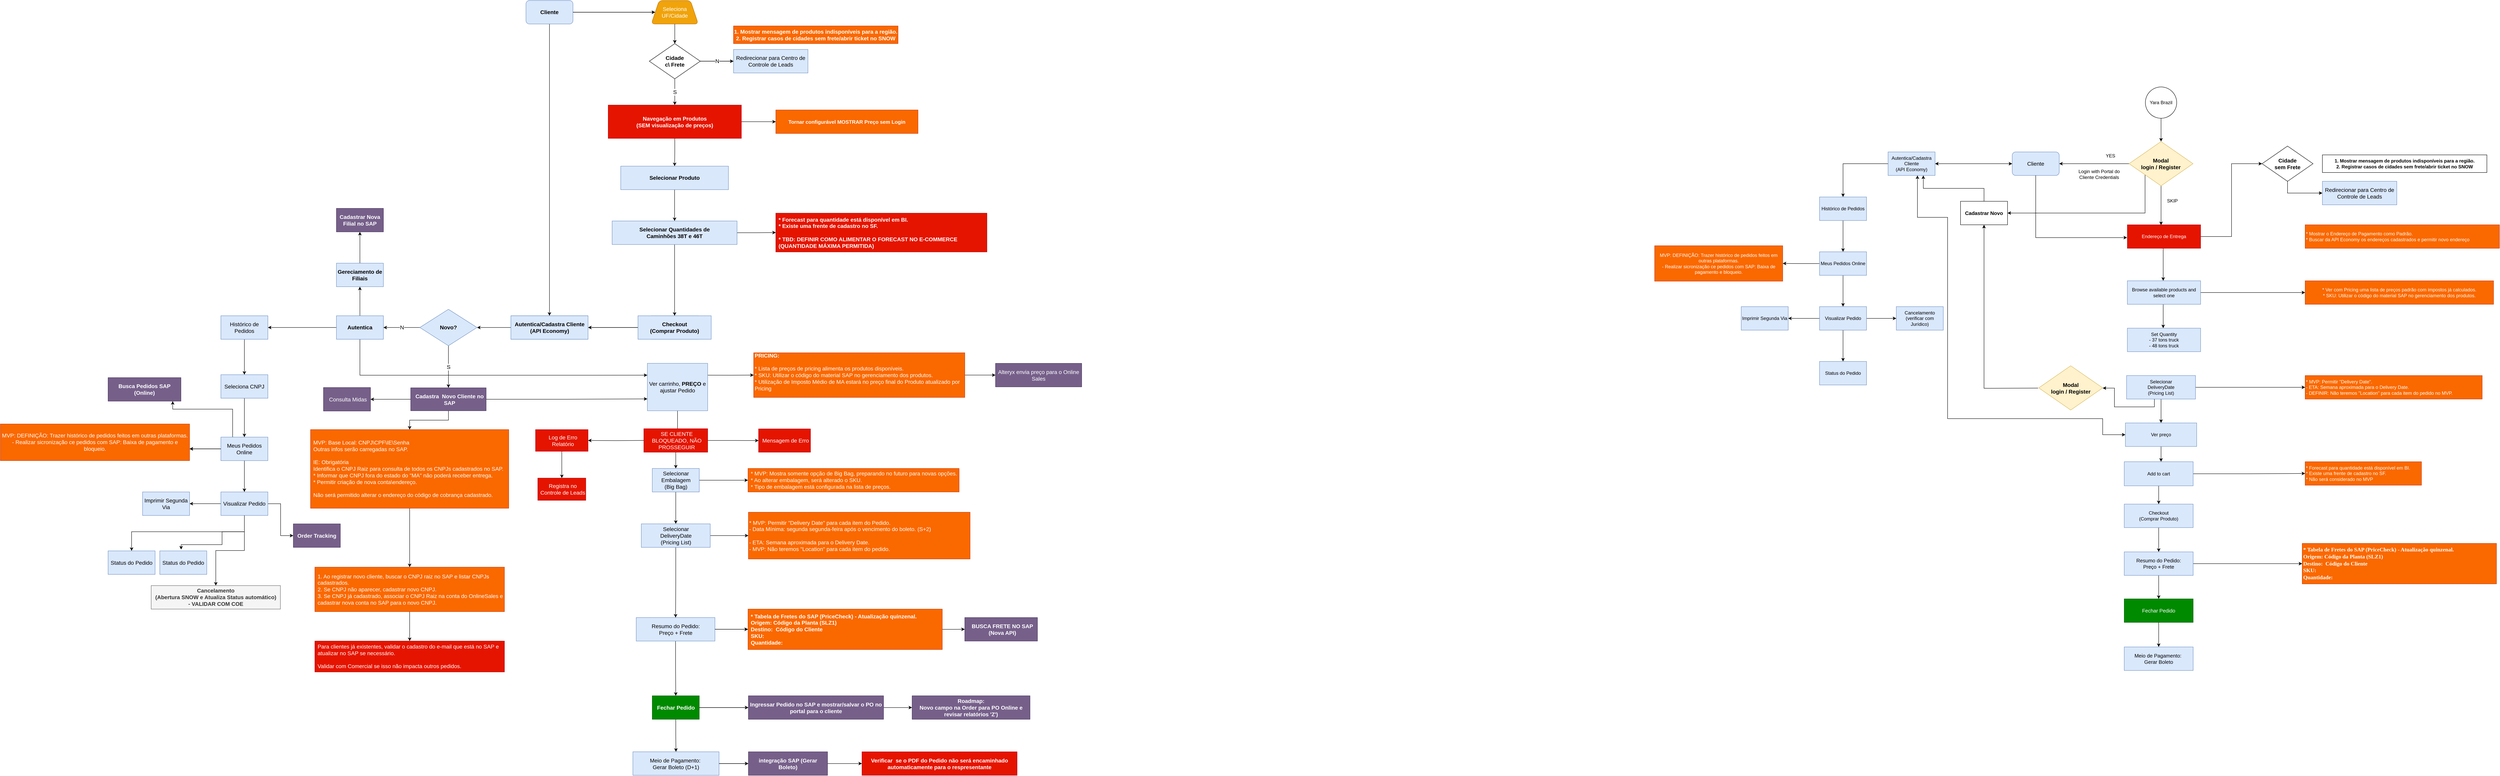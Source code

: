 <mxfile version="13.7.3" type="github" pages="3">
  <diagram id="v70nW824M8R4AOz3LLfw" name="OrderEntry">
    <mxGraphModel dx="6633" dy="4211" grid="1" gridSize="11" guides="1" tooltips="1" connect="1" arrows="1" fold="1" page="1" pageScale="1" pageWidth="2339" pageHeight="3300" math="0" shadow="0">
      <root>
        <mxCell id="0" />
        <mxCell id="1" parent="0" />
        <mxCell id="3Qp2xXLN1smk-MfCKVBW-4" value="" style="edgeStyle=orthogonalEdgeStyle;rounded=0;orthogonalLoop=1;jettySize=auto;html=1;entryX=0;entryY=0.5;entryDx=0;entryDy=0;startArrow=classic;startFill=1;endArrow=none;endFill=0;" parent="1" source="3Qp2xXLN1smk-MfCKVBW-2" target="SC3JEf4WINsSZaT9sH8f-64" edge="1">
          <mxGeometry relative="1" as="geometry">
            <mxPoint x="1353" y="240" as="targetPoint" />
          </mxGeometry>
        </mxCell>
        <mxCell id="YiUYvIcf1jTSnU425tms-5" style="edgeStyle=orthogonalEdgeStyle;rounded=0;orthogonalLoop=1;jettySize=auto;html=1;entryX=1;entryY=0.5;entryDx=0;entryDy=0;startArrow=classic;startFill=1;endArrow=classic;endFill=1;" parent="1" source="3Qp2xXLN1smk-MfCKVBW-2" target="jS5UeziIzz8t74J8Ag5z-3" edge="1">
          <mxGeometry relative="1" as="geometry" />
        </mxCell>
        <mxCell id="3Qp2xXLN1smk-MfCKVBW-2" value="&lt;font style=&quot;font-size: 14px&quot;&gt;Cliente&lt;/font&gt;" style="rounded=1;whiteSpace=wrap;html=1;fillColor=#dae8fc;strokeColor=#6c8ebf;fontSize=13;" parent="1" vertex="1">
          <mxGeometry x="1034" y="210" width="120" height="60" as="geometry" />
        </mxCell>
        <mxCell id="3Qp2xXLN1smk-MfCKVBW-7" style="edgeStyle=orthogonalEdgeStyle;rounded=0;orthogonalLoop=1;jettySize=auto;html=1;entryX=0;entryY=0.5;entryDx=0;entryDy=0;exitX=0.995;exitY=0.361;exitDx=0;exitDy=0;exitPerimeter=0;" parent="1" source="jS5UeziIzz8t74J8Ag5z-44" target="3Qp2xXLN1smk-MfCKVBW-5" edge="1">
          <mxGeometry relative="1" as="geometry">
            <mxPoint x="1464" y="240" as="sourcePoint" />
            <Array as="points">
              <mxPoint x="1514" y="426" />
              <mxPoint x="1594" y="426" />
              <mxPoint x="1594" y="240" />
            </Array>
          </mxGeometry>
        </mxCell>
        <mxCell id="3Qp2xXLN1smk-MfCKVBW-10" value="" style="edgeStyle=orthogonalEdgeStyle;rounded=0;orthogonalLoop=1;jettySize=auto;html=1;exitX=0.5;exitY=1;exitDx=0;exitDy=0;" parent="1" source="3Qp2xXLN1smk-MfCKVBW-5" target="3Qp2xXLN1smk-MfCKVBW-9" edge="1">
          <mxGeometry relative="1" as="geometry" />
        </mxCell>
        <mxCell id="3Qp2xXLN1smk-MfCKVBW-5" value="&lt;font style=&quot;font-size: 14px&quot;&gt;&lt;b&gt;Cidade &lt;br&gt;sem Frete&lt;/b&gt;&lt;/font&gt;" style="rhombus;whiteSpace=wrap;html=1;" parent="1" vertex="1">
          <mxGeometry x="1672" y="195" width="130" height="90" as="geometry" />
        </mxCell>
        <mxCell id="3Qp2xXLN1smk-MfCKVBW-9" value="&lt;font style=&quot;font-size: 14px&quot;&gt;Redirecionar para Centro de Controle de Leads&lt;/font&gt;" style="whiteSpace=wrap;html=1;fillColor=#dae8fc;strokeColor=#6c8ebf;" parent="1" vertex="1">
          <mxGeometry x="1826" y="285" width="190" height="60" as="geometry" />
        </mxCell>
        <mxCell id="3Qp2xXLN1smk-MfCKVBW-12" value="&lt;div&gt;1. Mostrar mensagem de produtos indisponíveis para a região.&lt;/div&gt;&lt;div&gt;2. Registrar casos de cidades sem frete/abrir ticket no SNOW&lt;/div&gt;" style="text;html=1;fillColor=none;align=center;verticalAlign=middle;whiteSpace=wrap;rounded=0;fontStyle=1;strokeColor=#000000;" parent="1" vertex="1">
          <mxGeometry x="1826" y="217.5" width="420" height="45" as="geometry" />
        </mxCell>
        <mxCell id="2mpdW63NxKz5ffvul3Hc-3" style="edgeStyle=orthogonalEdgeStyle;rounded=0;orthogonalLoop=1;jettySize=auto;html=1;entryX=0.5;entryY=0;entryDx=0;entryDy=0;" parent="1" source="jS5UeziIzz8t74J8Ag5z-1" target="jS5UeziIzz8t74J8Ag5z-52" edge="1">
          <mxGeometry relative="1" as="geometry" />
        </mxCell>
        <mxCell id="jS5UeziIzz8t74J8Ag5z-1" value="Checkout&lt;br&gt;(Comprar Produto)" style="whiteSpace=wrap;html=1;fontStyle=0;strokeColor=#6c8ebf;fillColor=#dae8fc;" parent="1" vertex="1">
          <mxGeometry x="1320" y="1109.25" width="176" height="60" as="geometry" />
        </mxCell>
        <mxCell id="jS5UeziIzz8t74J8Ag5z-6" value="" style="edgeStyle=orthogonalEdgeStyle;rounded=0;orthogonalLoop=1;jettySize=auto;html=1;fontSize=13;fontColor=#000000;entryX=0.5;entryY=0;entryDx=0;entryDy=0;" parent="1" source="jS5UeziIzz8t74J8Ag5z-3" target="YiUYvIcf1jTSnU425tms-36" edge="1">
          <mxGeometry relative="1" as="geometry">
            <mxPoint x="577" y="308" as="targetPoint" />
          </mxGeometry>
        </mxCell>
        <mxCell id="YiUYvIcf1jTSnU425tms-6" style="edgeStyle=orthogonalEdgeStyle;rounded=0;orthogonalLoop=1;jettySize=auto;html=1;startArrow=classic;startFill=1;endArrow=classic;endFill=1;entryX=0;entryY=0.5;entryDx=0;entryDy=0;" parent="1" source="jS5UeziIzz8t74J8Ag5z-3" target="2mpdW63NxKz5ffvul3Hc-2" edge="1">
          <mxGeometry relative="1" as="geometry">
            <mxPoint x="1298" y="946" as="targetPoint" />
            <Array as="points">
              <mxPoint x="792" y="377" />
              <mxPoint x="869" y="377" />
              <mxPoint x="869" y="891" />
              <mxPoint x="1265" y="891" />
              <mxPoint x="1265" y="932" />
            </Array>
          </mxGeometry>
        </mxCell>
        <mxCell id="jS5UeziIzz8t74J8Ag5z-3" value="Autentica/Cadastra Cliente&lt;br&gt;(API Economy)" style="whiteSpace=wrap;html=1;fontStyle=0;strokeColor=#6c8ebf;fillColor=#dae8fc;" parent="1" vertex="1">
          <mxGeometry x="717" y="210" width="120" height="60" as="geometry" />
        </mxCell>
        <mxCell id="jS5UeziIzz8t74J8Ag5z-28" value="" style="edgeStyle=orthogonalEdgeStyle;rounded=0;orthogonalLoop=1;jettySize=auto;html=1;fontSize=13;fontColor=#000000;" parent="1" source="jS5UeziIzz8t74J8Ag5z-25" target="jS5UeziIzz8t74J8Ag5z-27" edge="1">
          <mxGeometry relative="1" as="geometry" />
        </mxCell>
        <mxCell id="YiUYvIcf1jTSnU425tms-9" style="edgeStyle=orthogonalEdgeStyle;rounded=0;orthogonalLoop=1;jettySize=auto;html=1;entryX=0.5;entryY=0;entryDx=0;entryDy=0;startArrow=none;startFill=0;endArrow=classic;endFill=1;" parent="1" source="jS5UeziIzz8t74J8Ag5z-25" target="jS5UeziIzz8t74J8Ag5z-1" edge="1">
          <mxGeometry relative="1" as="geometry" />
        </mxCell>
        <mxCell id="jS5UeziIzz8t74J8Ag5z-25" value="Add to cart" style="whiteSpace=wrap;html=1;fontStyle=0;strokeColor=#6c8ebf;fillColor=#dae8fc;" parent="1" vertex="1">
          <mxGeometry x="1320" y="1001" width="176" height="61.5" as="geometry" />
        </mxCell>
        <mxCell id="jS5UeziIzz8t74J8Ag5z-27" value="* Forecast para quantidade está disponível em BI.&lt;br&gt;* Existe uma frente de cadastro no  SF.&lt;br&gt;* Não será considerado no MVP" style="whiteSpace=wrap;html=1;fontStyle=0;strokeColor=#C73500;fillColor=#fa6800;fontColor=#ffffff;align=left;" parent="1" vertex="1">
          <mxGeometry x="1782" y="1001" width="297" height="60" as="geometry" />
        </mxCell>
        <mxCell id="jS5UeziIzz8t74J8Ag5z-31" value="&lt;div&gt;* Ver com Pricing uma lista de preços padrão com impostos já calculados.&lt;/div&gt;&lt;div&gt;* SKU: Utilizar o código do material SAP no gerenciamento dos produtos.&lt;/div&gt;" style="whiteSpace=wrap;html=1;fontStyle=0;strokeColor=#C73500;fillColor=#fa6800;fontColor=#ffffff;" parent="1" vertex="1">
          <mxGeometry x="1782" y="539" width="481" height="60" as="geometry" />
        </mxCell>
        <mxCell id="jS5UeziIzz8t74J8Ag5z-39" value="" style="edgeStyle=orthogonalEdgeStyle;rounded=0;orthogonalLoop=1;jettySize=auto;html=1;fontSize=13;fontColor=#000000;" parent="1" edge="1">
          <mxGeometry relative="1" as="geometry">
            <mxPoint x="447.0" y="953.25" as="sourcePoint" />
          </mxGeometry>
        </mxCell>
        <mxCell id="jS5UeziIzz8t74J8Ag5z-43" value="" style="edgeStyle=orthogonalEdgeStyle;rounded=0;orthogonalLoop=1;jettySize=auto;html=1;fontSize=13;fontColor=#000000;" parent="1" source="jS5UeziIzz8t74J8Ag5z-40" target="jS5UeziIzz8t74J8Ag5z-42" edge="1">
          <mxGeometry relative="1" as="geometry" />
        </mxCell>
        <mxCell id="YiUYvIcf1jTSnU425tms-2" style="edgeStyle=orthogonalEdgeStyle;rounded=0;orthogonalLoop=1;jettySize=auto;html=1;entryX=0.5;entryY=0;entryDx=0;entryDy=0;startArrow=none;startFill=0;endArrow=classic;endFill=1;" parent="1" source="jS5UeziIzz8t74J8Ag5z-40" target="2mpdW63NxKz5ffvul3Hc-2" edge="1">
          <mxGeometry relative="1" as="geometry" />
        </mxCell>
        <mxCell id="jS5UeziIzz8t74J8Ag5z-40" value="Selecionar&lt;br&gt;DeliveryDate&lt;br&gt;(Pricing List)" style="whiteSpace=wrap;html=1;fontStyle=0;strokeColor=#6c8ebf;fillColor=#dae8fc;" parent="1" vertex="1">
          <mxGeometry x="1326" y="781" width="176" height="60" as="geometry" />
        </mxCell>
        <mxCell id="jS5UeziIzz8t74J8Ag5z-42" value="&lt;div&gt;* MVP: Permitir &quot;Delivery Date&quot;.&lt;/div&gt;&lt;div&gt;- ETA: Semana aproximada para o Delivery Date.&lt;/div&gt;&lt;div style=&quot;&quot;&gt;- DEFINIR: Não teremos &quot;Location&quot; para cada item do pedido no MVP.&lt;/div&gt;" style="whiteSpace=wrap;html=1;fontStyle=0;strokeColor=#C73500;fillColor=#fa6800;fontColor=#ffffff;align=left;" parent="1" vertex="1">
          <mxGeometry x="1782" y="781" width="452" height="60" as="geometry" />
        </mxCell>
        <mxCell id="SC3JEf4WINsSZaT9sH8f-66" style="edgeStyle=orthogonalEdgeStyle;rounded=0;orthogonalLoop=1;jettySize=auto;html=1;exitX=-0.004;exitY=0.545;exitDx=0;exitDy=0;startArrow=classic;startFill=1;endArrow=none;endFill=0;exitPerimeter=0;entryX=0.5;entryY=1;entryDx=0;entryDy=0;" parent="1" source="jS5UeziIzz8t74J8Ag5z-44" target="3Qp2xXLN1smk-MfCKVBW-2" edge="1">
          <mxGeometry relative="1" as="geometry">
            <mxPoint x="1100" y="297" as="targetPoint" />
            <Array as="points">
              <mxPoint x="1094" y="429" />
            </Array>
          </mxGeometry>
        </mxCell>
        <mxCell id="SC3JEf4WINsSZaT9sH8f-76" style="edgeStyle=orthogonalEdgeStyle;rounded=0;orthogonalLoop=1;jettySize=auto;html=1;entryX=0.5;entryY=0;entryDx=0;entryDy=0;startArrow=none;startFill=0;endArrow=classic;endFill=1;" parent="1" edge="1">
          <mxGeometry relative="1" as="geometry">
            <mxPoint x="1419.5" y="456" as="sourcePoint" />
            <mxPoint x="1419.5" y="539.0" as="targetPoint" />
          </mxGeometry>
        </mxCell>
        <mxCell id="jS5UeziIzz8t74J8Ag5z-44" value="Endereço de Entrega" style="whiteSpace=wrap;html=1;fontStyle=0;strokeColor=#B20000;fillColor=#e51400;fontColor=#ffffff;" parent="1" vertex="1">
          <mxGeometry x="1328" y="396" width="187" height="60" as="geometry" />
        </mxCell>
        <mxCell id="jS5UeziIzz8t74J8Ag5z-46" value="* Mostrar o Endereço de Pagamento como Padrão.&lt;br&gt;* Buscar da API Economy os endereços cadastrados e permitir novo endereço" style="whiteSpace=wrap;html=1;fontStyle=0;strokeColor=#C73500;fillColor=#fa6800;fontColor=#ffffff;align=left;" parent="1" vertex="1">
          <mxGeometry x="1782" y="396" width="496" height="60" as="geometry" />
        </mxCell>
        <mxCell id="jS5UeziIzz8t74J8Ag5z-51" value="" style="edgeStyle=orthogonalEdgeStyle;rounded=0;orthogonalLoop=1;jettySize=auto;html=1;fontSize=13;fontColor=#000000;" parent="1" target="jS5UeziIzz8t74J8Ag5z-50" edge="1">
          <mxGeometry relative="1" as="geometry">
            <mxPoint x="1100" y="813" as="sourcePoint" />
          </mxGeometry>
        </mxCell>
        <mxCell id="jS5UeziIzz8t74J8Ag5z-53" value="" style="edgeStyle=orthogonalEdgeStyle;rounded=0;orthogonalLoop=1;jettySize=auto;html=1;fontSize=13;fontColor=#000000;startArrow=classic;startFill=1;endArrow=none;endFill=0;" parent="1" edge="1">
          <mxGeometry relative="1" as="geometry">
            <mxPoint x="1265" y="813" as="sourcePoint" />
            <mxPoint x="1397" y="841" as="targetPoint" />
            <Array as="points">
              <mxPoint x="1295" y="813" />
              <mxPoint x="1295" y="861" />
              <mxPoint x="1397" y="861" />
              <mxPoint x="1397" y="841" />
            </Array>
          </mxGeometry>
        </mxCell>
        <mxCell id="YiUYvIcf1jTSnU425tms-4" style="edgeStyle=orthogonalEdgeStyle;rounded=0;orthogonalLoop=1;jettySize=auto;html=1;exitX=0.5;exitY=0;exitDx=0;exitDy=0;entryX=0.75;entryY=1;entryDx=0;entryDy=0;startArrow=none;startFill=0;endArrow=classic;endFill=1;" parent="1" source="jS5UeziIzz8t74J8Ag5z-50" target="jS5UeziIzz8t74J8Ag5z-3" edge="1">
          <mxGeometry relative="1" as="geometry" />
        </mxCell>
        <mxCell id="jS5UeziIzz8t74J8Ag5z-50" value="Cadastrar Novo" style="whiteSpace=wrap;html=1;fontSize=13;fontStyle=1;" parent="1" vertex="1">
          <mxGeometry x="902.0" y="336" width="120" height="60" as="geometry" />
        </mxCell>
        <mxCell id="jS5UeziIzz8t74J8Ag5z-55" style="edgeStyle=orthogonalEdgeStyle;rounded=0;orthogonalLoop=1;jettySize=auto;html=1;entryX=0;entryY=0.5;entryDx=0;entryDy=0;fontSize=13;fontColor=#000000;" parent="1" source="jS5UeziIzz8t74J8Ag5z-52" target="jS5UeziIzz8t74J8Ag5z-54" edge="1">
          <mxGeometry relative="1" as="geometry" />
        </mxCell>
        <mxCell id="jS5UeziIzz8t74J8Ag5z-57" value="" style="edgeStyle=orthogonalEdgeStyle;rounded=0;orthogonalLoop=1;jettySize=auto;html=1;fontSize=13;fontColor=#000000;" parent="1" source="jS5UeziIzz8t74J8Ag5z-52" target="jS5UeziIzz8t74J8Ag5z-56" edge="1">
          <mxGeometry relative="1" as="geometry" />
        </mxCell>
        <mxCell id="jS5UeziIzz8t74J8Ag5z-52" value="Resumo do Pedido: &lt;br&gt;Preço + Frete" style="whiteSpace=wrap;html=1;fontSize=13;fontStyle=0;fillColor=#dae8fc;strokeColor=#6c8ebf;" parent="1" vertex="1">
          <mxGeometry x="1320" y="1231.25" width="176" height="60" as="geometry" />
        </mxCell>
        <mxCell id="jS5UeziIzz8t74J8Ag5z-54" value="&lt;p style=&quot;margin-top: 0pt ; margin-bottom: 0pt ; margin-left: 0in ; text-indent: 0in ; font-size: 14px&quot;&gt;&lt;font face=&quot;calibri&quot; style=&quot;font-size: 14px&quot;&gt;&lt;b&gt;* Tabela de Fretes do SAP (PriceCheck) - Atualização quinzenal.&lt;/b&gt;&lt;/font&gt;&lt;/p&gt;&lt;p style=&quot;margin-top: 0pt ; margin-bottom: 0pt ; margin-left: 0in ; text-indent: 0in ; font-size: 14px&quot;&gt;&lt;font face=&quot;calibri&quot; style=&quot;font-size: 14px&quot;&gt;&lt;b&gt;Origem: Código da Planta (SLZ1)&lt;/b&gt;&lt;/font&gt;&lt;/p&gt;&lt;p style=&quot;margin-top: 0pt ; margin-bottom: 0pt ; margin-left: 0in ; text-indent: 0in ; font-size: 14px&quot;&gt;&lt;font face=&quot;calibri&quot; style=&quot;font-size: 14px&quot;&gt;&lt;b&gt;Destino:&amp;nbsp; Código do Cliente&lt;/b&gt;&lt;/font&gt;&lt;/p&gt;&lt;p style=&quot;margin-top: 0pt ; margin-bottom: 0pt ; margin-left: 0in ; text-indent: 0in ; font-size: 14px&quot;&gt;&lt;font face=&quot;calibri&quot; style=&quot;font-size: 14px&quot;&gt;&lt;b&gt;SKU:&lt;/b&gt;&lt;/font&gt;&lt;/p&gt;&lt;p style=&quot;margin-top: 0pt ; margin-bottom: 0pt ; margin-left: 0in ; text-indent: 0in ; font-size: 14px&quot;&gt;&lt;font face=&quot;calibri&quot; style=&quot;font-size: 14px&quot;&gt;&lt;b&gt;Quantidade:&lt;/b&gt;&lt;/font&gt;&lt;/p&gt;" style="whiteSpace=wrap;html=1;fontStyle=0;strokeColor=#C73500;fillColor=#fa6800;fontColor=#ffffff;align=left;" parent="1" vertex="1">
          <mxGeometry x="1774.5" y="1209.63" width="496" height="103.25" as="geometry" />
        </mxCell>
        <mxCell id="jS5UeziIzz8t74J8Ag5z-59" value="" style="edgeStyle=orthogonalEdgeStyle;rounded=0;orthogonalLoop=1;jettySize=auto;html=1;fontSize=13;fontColor=#000000;" parent="1" source="jS5UeziIzz8t74J8Ag5z-56" target="jS5UeziIzz8t74J8Ag5z-58" edge="1">
          <mxGeometry relative="1" as="geometry" />
        </mxCell>
        <mxCell id="jS5UeziIzz8t74J8Ag5z-56" value="Fechar Pedido" style="whiteSpace=wrap;html=1;fontSize=13;fontStyle=0;strokeColor=#005700;fillColor=#008a00;fontColor=#ffffff;" parent="1" vertex="1">
          <mxGeometry x="1320" y="1351.25" width="176" height="60" as="geometry" />
        </mxCell>
        <mxCell id="jS5UeziIzz8t74J8Ag5z-58" value="Meio de Pagamento:&amp;nbsp;&lt;br&gt;Gerar Boleto" style="whiteSpace=wrap;html=1;fontSize=13;fontStyle=0;strokeColor=#6c8ebf;fillColor=#dae8fc;" parent="1" vertex="1">
          <mxGeometry x="1320" y="1474" width="176" height="60" as="geometry" />
        </mxCell>
        <mxCell id="YiUYvIcf1jTSnU425tms-49" style="edgeStyle=orthogonalEdgeStyle;rounded=0;orthogonalLoop=1;jettySize=auto;html=1;entryX=0.552;entryY=0;entryDx=0;entryDy=0;entryPerimeter=0;startArrow=none;startFill=0;endArrow=classic;endFill=1;" parent="1" edge="1">
          <mxGeometry relative="1" as="geometry">
            <mxPoint x="1415" y="962" as="sourcePoint" />
            <mxPoint x="1414.008" y="1001" as="targetPoint" />
          </mxGeometry>
        </mxCell>
        <mxCell id="2mpdW63NxKz5ffvul3Hc-2" value="Ver preço" style="whiteSpace=wrap;html=1;fontStyle=0;strokeColor=#6c8ebf;fillColor=#dae8fc;" parent="1" vertex="1">
          <mxGeometry x="1323" y="902" width="182" height="60" as="geometry" />
        </mxCell>
        <mxCell id="SC3JEf4WINsSZaT9sH8f-1" value="" style="edgeStyle=orthogonalEdgeStyle;rounded=0;orthogonalLoop=1;jettySize=auto;html=1;fontSize=14;fontFamily=Helvetica;" parent="1" source="SC3JEf4WINsSZaT9sH8f-3" target="SC3JEf4WINsSZaT9sH8f-5" edge="1">
          <mxGeometry relative="1" as="geometry" />
        </mxCell>
        <mxCell id="SC3JEf4WINsSZaT9sH8f-2" style="edgeStyle=orthogonalEdgeStyle;rounded=0;orthogonalLoop=1;jettySize=auto;html=1;fontSize=14;fontColor=#000000;fontFamily=Helvetica;" parent="1" source="SC3JEf4WINsSZaT9sH8f-3" target="SC3JEf4WINsSZaT9sH8f-18" edge="1">
          <mxGeometry relative="1" as="geometry" />
        </mxCell>
        <mxCell id="SC3JEf4WINsSZaT9sH8f-3" value="&lt;font style=&quot;font-size: 14px;&quot;&gt;Cliente&lt;/font&gt;" style="rounded=1;whiteSpace=wrap;html=1;fillColor=#dae8fc;strokeColor=#6c8ebf;fontSize=14;fontStyle=1;fontFamily=Helvetica;" parent="1" vertex="1">
          <mxGeometry x="-2761" y="-176.69" width="120" height="60" as="geometry" />
        </mxCell>
        <mxCell id="SC3JEf4WINsSZaT9sH8f-4" style="edgeStyle=orthogonalEdgeStyle;rounded=0;orthogonalLoop=1;jettySize=auto;html=1;entryX=0.5;entryY=0;entryDx=0;entryDy=0;fontSize=14;fontFamily=Helvetica;" parent="1" source="SC3JEf4WINsSZaT9sH8f-5" target="SC3JEf4WINsSZaT9sH8f-8" edge="1">
          <mxGeometry relative="1" as="geometry" />
        </mxCell>
        <mxCell id="SC3JEf4WINsSZaT9sH8f-5" value="&lt;font style=&quot;font-size: 14px;&quot;&gt;Seleciona&lt;br style=&quot;font-size: 14px;&quot;&gt;UF/Cidade&lt;/font&gt;" style="shape=trapezoid;perimeter=trapezoidPerimeter;whiteSpace=wrap;html=1;fixedSize=1;rounded=1;fillColor=#f0a30a;strokeColor=#BD7000;fontColor=#ffffff;fontSize=14;fontFamily=Helvetica;" parent="1" vertex="1">
          <mxGeometry x="-2441" y="-176.69" width="120" height="60" as="geometry" />
        </mxCell>
        <mxCell id="SC3JEf4WINsSZaT9sH8f-6" value="" style="edgeStyle=orthogonalEdgeStyle;rounded=0;orthogonalLoop=1;jettySize=auto;html=1;fontSize=14;fontFamily=Helvetica;" parent="1" source="SC3JEf4WINsSZaT9sH8f-8" target="SC3JEf4WINsSZaT9sH8f-9" edge="1">
          <mxGeometry relative="1" as="geometry" />
        </mxCell>
        <mxCell id="SC3JEf4WINsSZaT9sH8f-7" value="S" style="edgeStyle=orthogonalEdgeStyle;rounded=0;orthogonalLoop=1;jettySize=auto;html=1;fontSize=14;fontFamily=Helvetica;" parent="1" source="SC3JEf4WINsSZaT9sH8f-8" target="SC3JEf4WINsSZaT9sH8f-14" edge="1">
          <mxGeometry relative="1" as="geometry" />
        </mxCell>
        <mxCell id="SC3JEf4WINsSZaT9sH8f-8" value="&lt;font style=&quot;font-size: 14px&quot;&gt;&lt;b style=&quot;font-size: 14px&quot;&gt;Cidade &lt;br style=&quot;font-size: 14px&quot;&gt;c\ Frete&lt;/b&gt;&lt;/font&gt;" style="rhombus;whiteSpace=wrap;html=1;fontSize=14;fontFamily=Helvetica;" parent="1" vertex="1">
          <mxGeometry x="-2446" y="-66.69" width="130" height="90" as="geometry" />
        </mxCell>
        <mxCell id="SC3JEf4WINsSZaT9sH8f-9" value="&lt;font style=&quot;font-size: 14px;&quot;&gt;Redirecionar para Centro de Controle de Leads&lt;/font&gt;" style="whiteSpace=wrap;html=1;fillColor=#dae8fc;strokeColor=#6c8ebf;fontSize=14;fontFamily=Helvetica;" parent="1" vertex="1">
          <mxGeometry x="-2231" y="-51.69" width="190" height="60" as="geometry" />
        </mxCell>
        <mxCell id="SC3JEf4WINsSZaT9sH8f-10" value="&lt;div style=&quot;font-size: 14px;&quot;&gt;1. Mostrar mensagem de produtos indisponíveis para a região.&lt;/div&gt;&lt;div style=&quot;font-size: 14px;&quot;&gt;2. Registrar casos de cidades sem frete/abrir ticket no SNOW&lt;/div&gt;" style="text;html=1;fillColor=#fa6800;align=center;verticalAlign=middle;whiteSpace=wrap;rounded=0;fontStyle=1;strokeColor=#C73500;fontColor=#ffffff;fontSize=14;fontFamily=Helvetica;" parent="1" vertex="1">
          <mxGeometry x="-2231" y="-111.69" width="420" height="45" as="geometry" />
        </mxCell>
        <mxCell id="SC3JEf4WINsSZaT9sH8f-12" value="" style="edgeStyle=orthogonalEdgeStyle;rounded=0;orthogonalLoop=1;jettySize=auto;html=1;fontSize=14;fontColor=#000000;exitX=0;exitY=0.5;exitDx=0;exitDy=0;entryX=1;entryY=0.5;entryDx=0;entryDy=0;fontFamily=Helvetica;" parent="1" source="SC3JEf4WINsSZaT9sH8f-15" target="SC3JEf4WINsSZaT9sH8f-18" edge="1">
          <mxGeometry relative="1" as="geometry" />
        </mxCell>
        <mxCell id="ZyZWIug1i_7abqR-xJH1-70" value="" style="edgeStyle=orthogonalEdgeStyle;rounded=0;orthogonalLoop=1;jettySize=auto;html=1;fontSize=14;fontFamily=Helvetica;" parent="1" source="SC3JEf4WINsSZaT9sH8f-14" target="ZyZWIug1i_7abqR-xJH1-69" edge="1">
          <mxGeometry relative="1" as="geometry" />
        </mxCell>
        <mxCell id="k7qJe9tMdCRVFwdtE0tW-5" style="edgeStyle=orthogonalEdgeStyle;rounded=0;orthogonalLoop=1;jettySize=auto;html=1;fontSize=13;" parent="1" source="SC3JEf4WINsSZaT9sH8f-14" target="k7qJe9tMdCRVFwdtE0tW-4" edge="1">
          <mxGeometry relative="1" as="geometry" />
        </mxCell>
        <mxCell id="SC3JEf4WINsSZaT9sH8f-14" value="&lt;p style=&quot;margin-top: 0pt ; margin-bottom: 0pt ; margin-left: 0in ; text-indent: 0in ; font-size: 14px&quot;&gt;&lt;font style=&quot;font-size: 14px&quot;&gt;&lt;b style=&quot;font-size: 14px&quot;&gt;Navegação em Produtos&lt;/b&gt;&lt;/font&gt;&lt;/p&gt;&lt;p style=&quot;margin-top: 0pt ; margin-bottom: 0pt ; margin-left: 0in ; text-indent: 0in ; font-size: 14px&quot;&gt;&lt;font style=&quot;font-size: 14px&quot;&gt;&lt;b style=&quot;font-size: 14px&quot;&gt;(SEM visualização de preços)&lt;/b&gt;&lt;/font&gt;&lt;/p&gt;" style="whiteSpace=wrap;html=1;fillColor=#e51400;strokeColor=#B20000;fontStyle=0;fontSize=14;fontFamily=Helvetica;fontColor=#ffffff;" parent="1" vertex="1">
          <mxGeometry x="-2551" y="90.31" width="340" height="85" as="geometry" />
        </mxCell>
        <mxCell id="SC3JEf4WINsSZaT9sH8f-15" value="Checkout&lt;br style=&quot;font-size: 14px;&quot;&gt;(Comprar Produto)" style="whiteSpace=wrap;html=1;fontStyle=0;strokeColor=#6c8ebf;fillColor=#dae8fc;fontSize=14;fontFamily=Helvetica;" parent="1" vertex="1">
          <mxGeometry x="-2441" y="628.31" width="120" height="60" as="geometry" />
        </mxCell>
        <mxCell id="SC3JEf4WINsSZaT9sH8f-18" value="Autentica/Cadastra Cliente&lt;br style=&quot;font-size: 14px;&quot;&gt;&lt;span style=&quot;font-size: 14px;&quot;&gt;(API Economy)&lt;/span&gt;" style="whiteSpace=wrap;html=1;fontStyle=1;strokeColor=#6c8ebf;fillColor=#dae8fc;fontSize=14;fontFamily=Helvetica;" parent="1" vertex="1">
          <mxGeometry x="-2799.5" y="628.31" width="197" height="60" as="geometry" />
        </mxCell>
        <mxCell id="SC3JEf4WINsSZaT9sH8f-21" value="" style="edgeStyle=orthogonalEdgeStyle;rounded=0;orthogonalLoop=1;jettySize=auto;html=1;fontSize=14;fontColor=#000000;fontFamily=Helvetica;" parent="1" source="SC3JEf4WINsSZaT9sH8f-23" target="SC3JEf4WINsSZaT9sH8f-27" edge="1">
          <mxGeometry relative="1" as="geometry" />
        </mxCell>
        <mxCell id="sLcBwwiViFwoJUJywKog-9" style="edgeStyle=orthogonalEdgeStyle;rounded=0;orthogonalLoop=1;jettySize=auto;html=1;exitX=0.25;exitY=0;exitDx=0;exitDy=0;" parent="1" source="SC3JEf4WINsSZaT9sH8f-23" target="w89-vKPUMR_P6JWfKxBr-1" edge="1">
          <mxGeometry relative="1" as="geometry">
            <mxPoint x="-3663" y="855.81" as="targetPoint" />
            <Array as="points">
              <mxPoint x="-3510" y="866.81" />
              <mxPoint x="-3663" y="866.81" />
            </Array>
          </mxGeometry>
        </mxCell>
        <mxCell id="SC3JEf4WINsSZaT9sH8f-23" value="Meus Pedidos Online" style="whiteSpace=wrap;html=1;fontStyle=0;strokeColor=#6c8ebf;fillColor=#dae8fc;fontSize=14;fontFamily=Helvetica;" parent="1" vertex="1">
          <mxGeometry x="-3540" y="938.18" width="120" height="60" as="geometry" />
        </mxCell>
        <mxCell id="SC3JEf4WINsSZaT9sH8f-24" value="" style="edgeStyle=orthogonalEdgeStyle;rounded=0;orthogonalLoop=1;jettySize=auto;html=1;fontSize=14;fontColor=#000000;fontFamily=Helvetica;" parent="1" source="SC3JEf4WINsSZaT9sH8f-27" target="SC3JEf4WINsSZaT9sH8f-28" edge="1">
          <mxGeometry relative="1" as="geometry" />
        </mxCell>
        <mxCell id="SC3JEf4WINsSZaT9sH8f-25" value="" style="edgeStyle=orthogonalEdgeStyle;rounded=0;orthogonalLoop=1;jettySize=auto;html=1;fontSize=14;fontColor=#000000;fontFamily=Helvetica;entryX=0.454;entryY=-0.058;entryDx=0;entryDy=0;entryPerimeter=0;" parent="1" source="SC3JEf4WINsSZaT9sH8f-27" target="SC3JEf4WINsSZaT9sH8f-29" edge="1">
          <mxGeometry relative="1" as="geometry">
            <Array as="points">
              <mxPoint x="-3480" y="1179.68" />
              <mxPoint x="-3537" y="1179.68" />
              <mxPoint x="-3537" y="1212.68" />
              <mxPoint x="-3641" y="1212.68" />
            </Array>
          </mxGeometry>
        </mxCell>
        <mxCell id="k7qJe9tMdCRVFwdtE0tW-2" style="edgeStyle=orthogonalEdgeStyle;rounded=0;orthogonalLoop=1;jettySize=auto;html=1;" parent="1" source="SC3JEf4WINsSZaT9sH8f-27" target="Llw6ylmcB_U-CpbHDsIA-104" edge="1">
          <mxGeometry relative="1" as="geometry" />
        </mxCell>
        <mxCell id="sLcBwwiViFwoJUJywKog-11" style="edgeStyle=orthogonalEdgeStyle;rounded=0;orthogonalLoop=1;jettySize=auto;html=1;entryX=0;entryY=0.5;entryDx=0;entryDy=0;fontSize=14;" parent="1" source="SC3JEf4WINsSZaT9sH8f-27" target="sLcBwwiViFwoJUJywKog-10" edge="1">
          <mxGeometry relative="1" as="geometry" />
        </mxCell>
        <mxCell id="SC3JEf4WINsSZaT9sH8f-27" value="Visualizar Pedido" style="whiteSpace=wrap;html=1;fontStyle=0;strokeColor=#6c8ebf;fillColor=#dae8fc;fontSize=14;fontFamily=Helvetica;" parent="1" vertex="1">
          <mxGeometry x="-3540" y="1078.18" width="120" height="60" as="geometry" />
        </mxCell>
        <mxCell id="SC3JEf4WINsSZaT9sH8f-28" value="Imprimir Segunda Via" style="whiteSpace=wrap;html=1;fontStyle=0;strokeColor=#6c8ebf;fillColor=#dae8fc;fontSize=14;fontFamily=Helvetica;" parent="1" vertex="1">
          <mxGeometry x="-3740" y="1078.18" width="120" height="60" as="geometry" />
        </mxCell>
        <mxCell id="SC3JEf4WINsSZaT9sH8f-29" value="Status do Pedido" style="whiteSpace=wrap;html=1;fontStyle=0;strokeColor=#6c8ebf;fillColor=#dae8fc;fontSize=14;fontFamily=Helvetica;" parent="1" vertex="1">
          <mxGeometry x="-3696" y="1228.68" width="120" height="60" as="geometry" />
        </mxCell>
        <mxCell id="SC3JEf4WINsSZaT9sH8f-32" value="" style="edgeStyle=orthogonalEdgeStyle;rounded=0;orthogonalLoop=1;jettySize=auto;html=1;fontSize=14;fontColor=#000000;fontFamily=Helvetica;" parent="1" source="SC3JEf4WINsSZaT9sH8f-33" target="SC3JEf4WINsSZaT9sH8f-39" edge="1">
          <mxGeometry relative="1" as="geometry" />
        </mxCell>
        <mxCell id="k7qJe9tMdCRVFwdtE0tW-3" style="edgeStyle=orthogonalEdgeStyle;rounded=0;orthogonalLoop=1;jettySize=auto;html=1;exitX=1;exitY=0.25;exitDx=0;exitDy=0;" parent="1" source="SC3JEf4WINsSZaT9sH8f-33" target="SC3JEf4WINsSZaT9sH8f-35" edge="1">
          <mxGeometry relative="1" as="geometry" />
        </mxCell>
        <mxCell id="SC3JEf4WINsSZaT9sH8f-33" value="Ver carrinho, &lt;b&gt;PREÇO&lt;/b&gt; e ajustar Pedido" style="whiteSpace=wrap;html=1;fontStyle=0;strokeColor=#6c8ebf;fillColor=#dae8fc;fontSize=14;fontFamily=Helvetica;" parent="1" vertex="1">
          <mxGeometry x="-2451" y="749.81" width="154" height="121" as="geometry" />
        </mxCell>
        <mxCell id="sLcBwwiViFwoJUJywKog-12" style="edgeStyle=orthogonalEdgeStyle;rounded=0;orthogonalLoop=1;jettySize=auto;html=1;fontSize=14;entryX=0;entryY=0.5;entryDx=0;entryDy=0;" parent="1" source="SC3JEf4WINsSZaT9sH8f-35" target="sLcBwwiViFwoJUJywKog-13" edge="1">
          <mxGeometry relative="1" as="geometry">
            <mxPoint x="-1529" y="692.81" as="targetPoint" />
          </mxGeometry>
        </mxCell>
        <mxCell id="SC3JEf4WINsSZaT9sH8f-35" value="&lt;div style=&quot;font-size: 14px&quot;&gt;&lt;b&gt;PRICING:&lt;/b&gt;&lt;/div&gt;&lt;div style=&quot;font-size: 14px&quot;&gt;&lt;b&gt;&lt;br&gt;&lt;/b&gt;&lt;/div&gt;&lt;div style=&quot;font-size: 14px&quot;&gt;* Lista de preços de pricing alimenta os produtos disponíveis.&lt;/div&gt;&lt;div style=&quot;font-size: 14px&quot;&gt;* SKU: Utilizar o código do material SAP no gerenciamento dos produtos.&lt;/div&gt;&lt;div style=&quot;font-size: 14px&quot;&gt;&lt;span style=&quot;font-size: 14px&quot;&gt;* Utilização de Imposto Médio de MA estará no preço final do Produto atualizado por Pricing&lt;/span&gt;&lt;br style=&quot;font-size: 14px&quot;&gt;&lt;/div&gt;&lt;div style=&quot;font-size: 14px&quot;&gt;&lt;br&gt;&lt;/div&gt;" style="whiteSpace=wrap;html=1;fontStyle=0;strokeColor=#C73500;fillColor=#fa6800;fontColor=#ffffff;align=left;fontSize=14;fontFamily=Helvetica;" parent="1" vertex="1">
          <mxGeometry x="-2179.5" y="722.81" width="539" height="114" as="geometry" />
        </mxCell>
        <mxCell id="SC3JEf4WINsSZaT9sH8f-36" value="&lt;div style=&quot;font-size: 14px;&quot;&gt;MVP: DEFINIÇÃO: Trazer histórico de pedidos feitos em outras plataformas.&lt;/div&gt;&lt;div style=&quot;font-size: 14px;&quot;&gt;- Realizar sicronização ce pedidos com SAP: Baixa de pagamento e bloqueio.&lt;/div&gt;" style="whiteSpace=wrap;html=1;fontStyle=0;strokeColor=#C73500;fillColor=#fa6800;fontColor=#ffffff;fontSize=14;fontFamily=Helvetica;" parent="1" vertex="1">
          <mxGeometry x="-4103" y="904.68" width="483" height="93.5" as="geometry" />
        </mxCell>
        <mxCell id="SC3JEf4WINsSZaT9sH8f-37" value="" style="edgeStyle=orthogonalEdgeStyle;rounded=0;orthogonalLoop=1;jettySize=auto;html=1;fontSize=14;fontColor=#000000;fontFamily=Helvetica;" parent="1" source="SC3JEf4WINsSZaT9sH8f-39" target="SC3JEf4WINsSZaT9sH8f-40" edge="1">
          <mxGeometry relative="1" as="geometry" />
        </mxCell>
        <mxCell id="SC3JEf4WINsSZaT9sH8f-38" value="" style="edgeStyle=orthogonalEdgeStyle;rounded=0;orthogonalLoop=1;jettySize=auto;html=1;fontSize=14;fontColor=#000000;fontFamily=Helvetica;" parent="1" source="SC3JEf4WINsSZaT9sH8f-39" target="SC3JEf4WINsSZaT9sH8f-43" edge="1">
          <mxGeometry relative="1" as="geometry" />
        </mxCell>
        <mxCell id="SC3JEf4WINsSZaT9sH8f-39" value="Selecionar Embalagem&lt;br style=&quot;font-size: 14px;&quot;&gt;(Big Bag)" style="whiteSpace=wrap;html=1;fontStyle=0;strokeColor=#6c8ebf;fillColor=#dae8fc;fontSize=14;fontFamily=Helvetica;" parent="1" vertex="1">
          <mxGeometry x="-2438.5" y="1018.19" width="120" height="60" as="geometry" />
        </mxCell>
        <mxCell id="SC3JEf4WINsSZaT9sH8f-40" value="&lt;div style=&quot;font-size: 14px;&quot;&gt;* MVP: Mostra somente opção de Big Bag, preparando no futuro para novas opções.&lt;/div&gt;&lt;div style=&quot;font-size: 14px;&quot;&gt;* Ao alterar embalagem, será alterado o SKU.&lt;/div&gt;&lt;div style=&quot;font-size: 14px;&quot;&gt;* Tipo de embalagem está configurada na lista de preços.&lt;/div&gt;" style="whiteSpace=wrap;html=1;fontStyle=0;strokeColor=#C73500;fillColor=#fa6800;fontColor=#ffffff;align=left;spacingLeft=5;fontSize=14;fontFamily=Helvetica;" parent="1" vertex="1">
          <mxGeometry x="-2194" y="1018.19" width="539" height="60" as="geometry" />
        </mxCell>
        <mxCell id="SC3JEf4WINsSZaT9sH8f-41" value="" style="edgeStyle=orthogonalEdgeStyle;rounded=0;orthogonalLoop=1;jettySize=auto;html=1;fontSize=14;fontColor=#000000;fontFamily=Helvetica;" parent="1" source="SC3JEf4WINsSZaT9sH8f-43" target="SC3JEf4WINsSZaT9sH8f-44" edge="1">
          <mxGeometry relative="1" as="geometry" />
        </mxCell>
        <mxCell id="ZyZWIug1i_7abqR-xJH1-56" style="edgeStyle=orthogonalEdgeStyle;rounded=0;orthogonalLoop=1;jettySize=auto;html=1;entryX=0.5;entryY=0;entryDx=0;entryDy=0;fontSize=14;fontFamily=Helvetica;" parent="1" source="SC3JEf4WINsSZaT9sH8f-43" target="SC3JEf4WINsSZaT9sH8f-55" edge="1">
          <mxGeometry relative="1" as="geometry" />
        </mxCell>
        <mxCell id="SC3JEf4WINsSZaT9sH8f-43" value="Selecionar&lt;br style=&quot;font-size: 14px;&quot;&gt;DeliveryDate&lt;br style=&quot;font-size: 14px;&quot;&gt;(Pricing List)" style="whiteSpace=wrap;html=1;fontStyle=0;strokeColor=#6c8ebf;fillColor=#dae8fc;fontSize=14;fontFamily=Helvetica;" parent="1" vertex="1">
          <mxGeometry x="-2466.5" y="1159.68" width="176" height="60" as="geometry" />
        </mxCell>
        <mxCell id="SC3JEf4WINsSZaT9sH8f-44" value="&lt;div style=&quot;font-size: 14px;&quot;&gt;* MVP: Permitir &quot;Delivery Date&quot; para cada item do Pedido.&amp;nbsp;&lt;/div&gt;&lt;div style=&quot;font-size: 14px;&quot;&gt;- Data Mínima: segunda segunda-feira após o vencimento do boleto. (S+2)&lt;/div&gt;&lt;div style=&quot;font-size: 14px;&quot;&gt;&amp;nbsp;&lt;/div&gt;&lt;div style=&quot;font-size: 14px;&quot;&gt;- ETA: Semana aproximada para o Delivery Date.&lt;/div&gt;&lt;div style=&quot;font-size: 14px;&quot;&gt;- MVP: Não teremos &quot;Location&quot; para cada item do pedido.&lt;/div&gt;" style="whiteSpace=wrap;html=1;fontStyle=0;strokeColor=#C73500;fillColor=#fa6800;fontColor=#ffffff;align=left;fontSize=14;fontFamily=Helvetica;" parent="1" vertex="1">
          <mxGeometry x="-2193" y="1129.99" width="566" height="119.37" as="geometry" />
        </mxCell>
        <mxCell id="ZyZWIug1i_7abqR-xJH1-66" value="" style="edgeStyle=orthogonalEdgeStyle;rounded=0;orthogonalLoop=1;jettySize=auto;html=1;fontSize=14;fontFamily=Helvetica;" parent="1" source="SC3JEf4WINsSZaT9sH8f-52" target="ZyZWIug1i_7abqR-xJH1-65" edge="1">
          <mxGeometry relative="1" as="geometry" />
        </mxCell>
        <mxCell id="SC3JEf4WINsSZaT9sH8f-52" value="Gereciamento de Filiais" style="whiteSpace=wrap;html=1;fontSize=14;fontStyle=1;fillColor=#dae8fc;strokeColor=#6c8ebf;fontFamily=Helvetica;" parent="1" vertex="1">
          <mxGeometry x="-3245" y="494.06" width="120" height="60" as="geometry" />
        </mxCell>
        <mxCell id="SC3JEf4WINsSZaT9sH8f-53" style="edgeStyle=orthogonalEdgeStyle;rounded=0;orthogonalLoop=1;jettySize=auto;html=1;entryX=0;entryY=0.5;entryDx=0;entryDy=0;fontSize=14;fontColor=#000000;fontFamily=Helvetica;" parent="1" source="SC3JEf4WINsSZaT9sH8f-55" target="SC3JEf4WINsSZaT9sH8f-56" edge="1">
          <mxGeometry relative="1" as="geometry" />
        </mxCell>
        <mxCell id="SC3JEf4WINsSZaT9sH8f-54" value="" style="edgeStyle=orthogonalEdgeStyle;rounded=0;orthogonalLoop=1;jettySize=auto;html=1;fontSize=14;fontColor=#000000;fontFamily=Helvetica;" parent="1" source="SC3JEf4WINsSZaT9sH8f-55" target="SC3JEf4WINsSZaT9sH8f-58" edge="1">
          <mxGeometry relative="1" as="geometry" />
        </mxCell>
        <mxCell id="SC3JEf4WINsSZaT9sH8f-55" value="Resumo do Pedido: &lt;br style=&quot;font-size: 14px;&quot;&gt;Preço + Frete" style="whiteSpace=wrap;html=1;fontSize=14;fontStyle=0;fillColor=#dae8fc;strokeColor=#6c8ebf;fontFamily=Helvetica;" parent="1" vertex="1">
          <mxGeometry x="-2479.5" y="1398.94" width="201" height="60" as="geometry" />
        </mxCell>
        <mxCell id="0uTU3GbLn5igYx63vfDj-19" value="" style="edgeStyle=orthogonalEdgeStyle;rounded=0;orthogonalLoop=1;jettySize=auto;html=1;fontSize=14;fontFamily=Helvetica;" parent="1" source="SC3JEf4WINsSZaT9sH8f-56" target="0uTU3GbLn5igYx63vfDj-18" edge="1">
          <mxGeometry relative="1" as="geometry" />
        </mxCell>
        <mxCell id="SC3JEf4WINsSZaT9sH8f-56" value="&lt;p style=&quot;margin-top: 0pt; margin-bottom: 0pt; margin-left: 0in; text-indent: 0in; font-size: 14px;&quot;&gt;&lt;font style=&quot;font-size: 14px;&quot;&gt;&lt;b style=&quot;font-size: 14px;&quot;&gt;* Tabela de Fretes do SAP (PriceCheck) - Atualização quinzenal.&lt;/b&gt;&lt;/font&gt;&lt;/p&gt;&lt;p style=&quot;margin-top: 0pt; margin-bottom: 0pt; margin-left: 0in; text-indent: 0in; font-size: 14px;&quot;&gt;&lt;font style=&quot;font-size: 14px;&quot;&gt;&lt;b style=&quot;font-size: 14px;&quot;&gt;Origem: Código da Planta (SLZ1)&lt;/b&gt;&lt;/font&gt;&lt;/p&gt;&lt;p style=&quot;margin-top: 0pt; margin-bottom: 0pt; margin-left: 0in; text-indent: 0in; font-size: 14px;&quot;&gt;&lt;font style=&quot;font-size: 14px;&quot;&gt;&lt;b style=&quot;font-size: 14px;&quot;&gt;Destino:&amp;nbsp; Código do Cliente&lt;/b&gt;&lt;/font&gt;&lt;/p&gt;&lt;p style=&quot;margin-top: 0pt; margin-bottom: 0pt; margin-left: 0in; text-indent: 0in; font-size: 14px;&quot;&gt;&lt;font style=&quot;font-size: 14px;&quot;&gt;&lt;b style=&quot;font-size: 14px;&quot;&gt;SKU:&lt;/b&gt;&lt;/font&gt;&lt;/p&gt;&lt;p style=&quot;margin-top: 0pt; margin-bottom: 0pt; margin-left: 0in; text-indent: 0in; font-size: 14px;&quot;&gt;&lt;font style=&quot;font-size: 14px;&quot;&gt;&lt;b style=&quot;font-size: 14px;&quot;&gt;Quantidade:&lt;/b&gt;&lt;/font&gt;&lt;/p&gt;" style="whiteSpace=wrap;html=1;fontStyle=0;strokeColor=#C73500;fillColor=#fa6800;fontColor=#ffffff;align=left;spacingLeft=5;fontSize=14;fontFamily=Helvetica;" parent="1" vertex="1">
          <mxGeometry x="-2194" y="1377.31" width="496" height="103.25" as="geometry" />
        </mxCell>
        <mxCell id="SC3JEf4WINsSZaT9sH8f-57" value="" style="edgeStyle=orthogonalEdgeStyle;rounded=0;orthogonalLoop=1;jettySize=auto;html=1;fontSize=14;fontColor=#000000;fontFamily=Helvetica;" parent="1" source="SC3JEf4WINsSZaT9sH8f-58" target="SC3JEf4WINsSZaT9sH8f-59" edge="1">
          <mxGeometry relative="1" as="geometry" />
        </mxCell>
        <mxCell id="SC3JEf4WINsSZaT9sH8f-58" value="Fechar Pedido" style="whiteSpace=wrap;html=1;fontSize=14;fontStyle=1;strokeColor=#005700;fillColor=#008a00;fontColor=#ffffff;fontFamily=Helvetica;" parent="1" vertex="1">
          <mxGeometry x="-2438.5" y="1598.69" width="120" height="60" as="geometry" />
        </mxCell>
        <mxCell id="qlnjHwctC9TvnMz6O5r_-2" value="" style="edgeStyle=orthogonalEdgeStyle;rounded=0;orthogonalLoop=1;jettySize=auto;html=1;fontSize=14;fontFamily=Helvetica;" parent="1" source="SC3JEf4WINsSZaT9sH8f-59" target="qlnjHwctC9TvnMz6O5r_-1" edge="1">
          <mxGeometry relative="1" as="geometry" />
        </mxCell>
        <mxCell id="SC3JEf4WINsSZaT9sH8f-59" value="Meio de Pagamento:&amp;nbsp;&lt;br style=&quot;font-size: 14px;&quot;&gt;Gerar Boleto (D+1)" style="whiteSpace=wrap;html=1;fontSize=14;fontStyle=0;strokeColor=#6c8ebf;fillColor=#dae8fc;fontFamily=Helvetica;" parent="1" vertex="1">
          <mxGeometry x="-2488" y="1741.69" width="220" height="60" as="geometry" />
        </mxCell>
        <mxCell id="SC3JEf4WINsSZaT9sH8f-61" style="edgeStyle=orthogonalEdgeStyle;rounded=0;orthogonalLoop=1;jettySize=auto;html=1;entryX=0.5;entryY=0;entryDx=0;entryDy=0;" parent="1" source="SC3JEf4WINsSZaT9sH8f-60" target="SC3JEf4WINsSZaT9sH8f-64" edge="1">
          <mxGeometry relative="1" as="geometry">
            <mxPoint x="1414" y="210" as="targetPoint" />
          </mxGeometry>
        </mxCell>
        <mxCell id="SC3JEf4WINsSZaT9sH8f-60" value="Yara Brazil" style="ellipse;whiteSpace=wrap;html=1;aspect=fixed;" parent="1" vertex="1">
          <mxGeometry x="1374" y="44" width="80" height="80" as="geometry" />
        </mxCell>
        <mxCell id="SC3JEf4WINsSZaT9sH8f-67" style="edgeStyle=orthogonalEdgeStyle;rounded=0;orthogonalLoop=1;jettySize=auto;html=1;entryX=0.46;entryY=0.014;entryDx=0;entryDy=0;entryPerimeter=0;startArrow=none;startFill=0;endArrow=classic;endFill=1;" parent="1" source="SC3JEf4WINsSZaT9sH8f-64" target="jS5UeziIzz8t74J8Ag5z-44" edge="1">
          <mxGeometry relative="1" as="geometry" />
        </mxCell>
        <mxCell id="YiUYvIcf1jTSnU425tms-48" style="edgeStyle=orthogonalEdgeStyle;rounded=0;orthogonalLoop=1;jettySize=auto;html=1;exitX=0;exitY=1;exitDx=0;exitDy=0;entryX=1;entryY=0.5;entryDx=0;entryDy=0;startArrow=none;startFill=0;endArrow=classic;endFill=1;" parent="1" source="SC3JEf4WINsSZaT9sH8f-64" target="jS5UeziIzz8t74J8Ag5z-50" edge="1">
          <mxGeometry relative="1" as="geometry">
            <Array as="points">
              <mxPoint x="1373" y="366" />
            </Array>
          </mxGeometry>
        </mxCell>
        <mxCell id="SC3JEf4WINsSZaT9sH8f-64" value="&lt;span style=&quot;font-size: 14px&quot;&gt;&lt;b&gt;Modal &lt;br&gt;login / Register&lt;/b&gt;&lt;/span&gt;" style="rhombus;whiteSpace=wrap;html=1;fillColor=#fff2cc;strokeColor=#d6b656;" parent="1" vertex="1">
          <mxGeometry x="1332.39" y="183.5" width="163.22" height="113" as="geometry" />
        </mxCell>
        <mxCell id="SC3JEf4WINsSZaT9sH8f-68" value="YES" style="text;html=1;strokeColor=none;fillColor=none;align=center;verticalAlign=middle;whiteSpace=wrap;rounded=0;" parent="1" vertex="1">
          <mxGeometry x="1265" y="210" width="40" height="20" as="geometry" />
        </mxCell>
        <mxCell id="SC3JEf4WINsSZaT9sH8f-70" value="SKIP" style="text;html=1;strokeColor=none;fillColor=none;align=center;verticalAlign=middle;whiteSpace=wrap;rounded=0;" parent="1" vertex="1">
          <mxGeometry x="1423" y="325" width="40" height="20" as="geometry" />
        </mxCell>
        <mxCell id="SC3JEf4WINsSZaT9sH8f-73" value="Login with Portal do Cliente Credentials" style="text;html=1;strokeColor=none;fillColor=none;align=center;verticalAlign=middle;whiteSpace=wrap;rounded=0;" parent="1" vertex="1">
          <mxGeometry x="1201" y="257" width="110" height="20" as="geometry" />
        </mxCell>
        <mxCell id="SC3JEf4WINsSZaT9sH8f-78" style="edgeStyle=orthogonalEdgeStyle;rounded=0;orthogonalLoop=1;jettySize=auto;html=1;entryX=0;entryY=0.5;entryDx=0;entryDy=0;startArrow=none;startFill=0;endArrow=classic;endFill=1;" parent="1" source="SC3JEf4WINsSZaT9sH8f-75" target="jS5UeziIzz8t74J8Ag5z-31" edge="1">
          <mxGeometry relative="1" as="geometry" />
        </mxCell>
        <mxCell id="SC3JEf4WINsSZaT9sH8f-80" style="edgeStyle=orthogonalEdgeStyle;rounded=0;orthogonalLoop=1;jettySize=auto;html=1;entryX=0.5;entryY=0;entryDx=0;entryDy=0;startArrow=none;startFill=0;endArrow=classic;endFill=1;" parent="1" edge="1">
          <mxGeometry relative="1" as="geometry">
            <mxPoint x="1419.5" y="599" as="sourcePoint" />
            <mxPoint x="1419.5" y="660" as="targetPoint" />
          </mxGeometry>
        </mxCell>
        <mxCell id="SC3JEf4WINsSZaT9sH8f-75" value="Browse available products and select one" style="whiteSpace=wrap;html=1;fontStyle=0;strokeColor=#6c8ebf;fillColor=#dae8fc;" parent="1" vertex="1">
          <mxGeometry x="1328" y="539" width="187" height="60" as="geometry" />
        </mxCell>
        <mxCell id="SC3JEf4WINsSZaT9sH8f-79" value="Set Quantity&lt;br&gt;- 37 tons truck&lt;br&gt;- 48 tons truck" style="whiteSpace=wrap;html=1;fontStyle=0;strokeColor=#6c8ebf;fillColor=#dae8fc;" parent="1" vertex="1">
          <mxGeometry x="1328" y="660" width="187" height="60" as="geometry" />
        </mxCell>
        <mxCell id="YiUYvIcf1jTSnU425tms-3" value="&lt;span style=&quot;font-size: 14px&quot;&gt;&lt;b&gt;Modal &lt;br&gt;login / Register&lt;/b&gt;&lt;/span&gt;" style="rhombus;whiteSpace=wrap;html=1;fillColor=#fff2cc;strokeColor=#d6b656;" parent="1" vertex="1">
          <mxGeometry x="1101.78" y="756" width="163.22" height="113" as="geometry" />
        </mxCell>
        <mxCell id="YiUYvIcf1jTSnU425tms-35" value="" style="edgeStyle=orthogonalEdgeStyle;rounded=0;orthogonalLoop=1;jettySize=auto;html=1;fontSize=13;fontColor=#000000;" parent="1" source="YiUYvIcf1jTSnU425tms-36" target="YiUYvIcf1jTSnU425tms-39" edge="1">
          <mxGeometry relative="1" as="geometry" />
        </mxCell>
        <mxCell id="YiUYvIcf1jTSnU425tms-36" value="Histórico de Pedidos" style="whiteSpace=wrap;html=1;fontStyle=0;strokeColor=#6c8ebf;fillColor=#dae8fc;" parent="1" vertex="1">
          <mxGeometry x="542" y="325" width="120" height="60" as="geometry" />
        </mxCell>
        <mxCell id="YiUYvIcf1jTSnU425tms-37" value="" style="edgeStyle=orthogonalEdgeStyle;rounded=0;orthogonalLoop=1;jettySize=auto;html=1;fontSize=13;fontColor=#000000;" parent="1" source="YiUYvIcf1jTSnU425tms-39" target="YiUYvIcf1jTSnU425tms-43" edge="1">
          <mxGeometry relative="1" as="geometry" />
        </mxCell>
        <mxCell id="YiUYvIcf1jTSnU425tms-38" value="" style="edgeStyle=orthogonalEdgeStyle;rounded=0;orthogonalLoop=1;jettySize=auto;html=1;fontSize=13;fontColor=#000000;" parent="1" source="YiUYvIcf1jTSnU425tms-39" target="YiUYvIcf1jTSnU425tms-47" edge="1">
          <mxGeometry relative="1" as="geometry" />
        </mxCell>
        <mxCell id="YiUYvIcf1jTSnU425tms-39" value="Meus Pedidos Online" style="whiteSpace=wrap;html=1;fontStyle=0;strokeColor=#6c8ebf;fillColor=#dae8fc;" parent="1" vertex="1">
          <mxGeometry x="542" y="465" width="120" height="60" as="geometry" />
        </mxCell>
        <mxCell id="YiUYvIcf1jTSnU425tms-40" value="" style="edgeStyle=orthogonalEdgeStyle;rounded=0;orthogonalLoop=1;jettySize=auto;html=1;fontSize=13;fontColor=#000000;" parent="1" source="YiUYvIcf1jTSnU425tms-43" target="YiUYvIcf1jTSnU425tms-44" edge="1">
          <mxGeometry relative="1" as="geometry" />
        </mxCell>
        <mxCell id="YiUYvIcf1jTSnU425tms-41" value="" style="edgeStyle=orthogonalEdgeStyle;rounded=0;orthogonalLoop=1;jettySize=auto;html=1;fontSize=13;fontColor=#000000;" parent="1" source="YiUYvIcf1jTSnU425tms-43" target="YiUYvIcf1jTSnU425tms-45" edge="1">
          <mxGeometry relative="1" as="geometry" />
        </mxCell>
        <mxCell id="YiUYvIcf1jTSnU425tms-42" value="" style="edgeStyle=orthogonalEdgeStyle;rounded=0;orthogonalLoop=1;jettySize=auto;html=1;fontSize=13;fontColor=#000000;" parent="1" source="YiUYvIcf1jTSnU425tms-43" target="YiUYvIcf1jTSnU425tms-46" edge="1">
          <mxGeometry relative="1" as="geometry" />
        </mxCell>
        <mxCell id="YiUYvIcf1jTSnU425tms-43" value="Visualizar Pedido" style="whiteSpace=wrap;html=1;fontStyle=0;strokeColor=#6c8ebf;fillColor=#dae8fc;" parent="1" vertex="1">
          <mxGeometry x="542" y="605" width="120" height="60" as="geometry" />
        </mxCell>
        <mxCell id="YiUYvIcf1jTSnU425tms-44" value="Imprimir Segunda Via" style="whiteSpace=wrap;html=1;fontStyle=0;strokeColor=#6c8ebf;fillColor=#dae8fc;" parent="1" vertex="1">
          <mxGeometry x="342" y="605" width="120" height="60" as="geometry" />
        </mxCell>
        <mxCell id="YiUYvIcf1jTSnU425tms-45" value="Status do Pedido" style="whiteSpace=wrap;html=1;fontStyle=0;strokeColor=#6c8ebf;fillColor=#dae8fc;" parent="1" vertex="1">
          <mxGeometry x="542" y="745" width="120" height="60" as="geometry" />
        </mxCell>
        <mxCell id="YiUYvIcf1jTSnU425tms-46" value="Cancelamento&lt;br&gt;(verificar com Jurídico)" style="whiteSpace=wrap;html=1;fontStyle=0;strokeColor=#6c8ebf;fillColor=#dae8fc;" parent="1" vertex="1">
          <mxGeometry x="738" y="605" width="120" height="60" as="geometry" />
        </mxCell>
        <mxCell id="YiUYvIcf1jTSnU425tms-47" value="&lt;div&gt;MVP: DEFINIÇÃO: Trazer histórico de pedidos feitos em outras plataformas.&lt;/div&gt;&lt;div&gt;- Realizar sicronização ce pedidos com SAP: Baixa de pagamento e bloqueio.&lt;/div&gt;" style="whiteSpace=wrap;html=1;fontStyle=0;strokeColor=#C73500;fillColor=#fa6800;fontColor=#ffffff;" parent="1" vertex="1">
          <mxGeometry x="121" y="449.5" width="327" height="90.5" as="geometry" />
        </mxCell>
        <mxCell id="ZyZWIug1i_7abqR-xJH1-10" value="" style="edgeStyle=orthogonalEdgeStyle;rounded=0;orthogonalLoop=1;jettySize=auto;html=1;fontSize=14;fontFamily=Helvetica;" parent="1" source="53-n7_swVfXgAftsPMF5-1" target="ZyZWIug1i_7abqR-xJH1-9" edge="1">
          <mxGeometry relative="1" as="geometry" />
        </mxCell>
        <mxCell id="ZyZWIug1i_7abqR-xJH1-57" style="edgeStyle=orthogonalEdgeStyle;rounded=0;orthogonalLoop=1;jettySize=auto;html=1;entryX=0;entryY=0.75;entryDx=0;entryDy=0;fontSize=14;fontFamily=Helvetica;" parent="1" source="53-n7_swVfXgAftsPMF5-1" target="SC3JEf4WINsSZaT9sH8f-33" edge="1">
          <mxGeometry relative="1" as="geometry" />
        </mxCell>
        <mxCell id="ZyZWIug1i_7abqR-xJH1-67" style="edgeStyle=orthogonalEdgeStyle;rounded=0;orthogonalLoop=1;jettySize=auto;html=1;fontSize=14;fontFamily=Helvetica;" parent="1" source="53-n7_swVfXgAftsPMF5-1" target="0uTU3GbLn5igYx63vfDj-3" edge="1">
          <mxGeometry relative="1" as="geometry" />
        </mxCell>
        <mxCell id="53-n7_swVfXgAftsPMF5-1" value="Cadastra&amp;nbsp; Novo Cliente no SAP" style="whiteSpace=wrap;html=1;fontStyle=1;strokeColor=#432D57;fillColor=#76608a;fontColor=#ffffff;align=center;spacingLeft=5;fontSize=14;fontFamily=Helvetica;" parent="1" vertex="1">
          <mxGeometry x="-3055.25" y="812.31" width="192.5" height="58.5" as="geometry" />
        </mxCell>
        <mxCell id="53-n7_swVfXgAftsPMF5-3" value="" style="edgeStyle=orthogonalEdgeStyle;rounded=0;orthogonalLoop=1;jettySize=auto;html=1;fontSize=14;exitX=1;exitY=0.5;exitDx=0;exitDy=0;fontFamily=Helvetica;" parent="1" source="SC3JEf4WINsSZaT9sH8f-58" target="53-n7_swVfXgAftsPMF5-4" edge="1">
          <mxGeometry relative="1" as="geometry">
            <mxPoint x="-2352.28" y="1617.69" as="sourcePoint" />
          </mxGeometry>
        </mxCell>
        <mxCell id="sLcBwwiViFwoJUJywKog-17" value="" style="edgeStyle=orthogonalEdgeStyle;rounded=0;orthogonalLoop=1;jettySize=auto;html=1;fontSize=14;" parent="1" source="53-n7_swVfXgAftsPMF5-4" target="sLcBwwiViFwoJUJywKog-16" edge="1">
          <mxGeometry relative="1" as="geometry" />
        </mxCell>
        <mxCell id="53-n7_swVfXgAftsPMF5-4" value="Ingressar Pedido no SAP e mostrar/salvar o PO no portal para o cliente" style="whiteSpace=wrap;html=1;fontSize=14;fontColor=#ffffff;fontStyle=1;strokeColor=#432D57;fillColor=#76608a;fontFamily=Helvetica;" parent="1" vertex="1">
          <mxGeometry x="-2193" y="1598.69" width="345" height="60" as="geometry" />
        </mxCell>
        <mxCell id="sLcBwwiViFwoJUJywKog-2" value="" style="edgeStyle=orthogonalEdgeStyle;rounded=0;orthogonalLoop=1;jettySize=auto;html=1;" parent="1" source="0uTU3GbLn5igYx63vfDj-3" target="sLcBwwiViFwoJUJywKog-1" edge="1">
          <mxGeometry relative="1" as="geometry" />
        </mxCell>
        <mxCell id="0uTU3GbLn5igYx63vfDj-3" value="MVP: Base Local: CNPJ\CPF\IE\Senha&lt;br style=&quot;font-size: 14px&quot;&gt;Outras infos serão carregadas no SAP.&lt;br&gt;&lt;br&gt;IE: Obrigatória&lt;br&gt;Identifica o CNPJ Raiz para consulta de todos os CNPJs cadastrados no SAP.&lt;br&gt;* Informar que CNPJ fora do estado do &quot;MA&quot; não poderá receber entrega.&lt;br&gt;* Permitir criação de nova conta\endereço.&lt;br&gt;&lt;br&gt;Não será permitido alterar o endereço do código de cobrança cadastrado." style="whiteSpace=wrap;html=1;fontStyle=0;strokeColor=#C73500;fillColor=#fa6800;fontColor=#ffffff;align=left;spacingLeft=5;fontSize=14;fontFamily=Helvetica;" parent="1" vertex="1">
          <mxGeometry x="-3311" y="919" width="506" height="200.81" as="geometry" />
        </mxCell>
        <mxCell id="ZyZWIug1i_7abqR-xJH1-60" style="edgeStyle=orthogonalEdgeStyle;rounded=0;orthogonalLoop=1;jettySize=auto;html=1;fontSize=14;fontFamily=Helvetica;" parent="1" source="0uTU3GbLn5igYx63vfDj-7" target="Llw6ylmcB_U-CpbHDsIA-73" edge="1">
          <mxGeometry relative="1" as="geometry" />
        </mxCell>
        <mxCell id="0uTU3GbLn5igYx63vfDj-7" value="SE CLIENTE BLOQUEADO, NÃO PROSSEGUIR" style="whiteSpace=wrap;html=1;fontStyle=0;strokeColor=#B20000;fillColor=#e51400;fontColor=#ffffff;align=center;spacingLeft=5;fontSize=14;fontFamily=Helvetica;" parent="1" vertex="1">
          <mxGeometry x="-2460" y="916.69" width="163" height="60" as="geometry" />
        </mxCell>
        <mxCell id="0uTU3GbLn5igYx63vfDj-18" value="BUSCA FRETE NO SAP&lt;br&gt;(Nova API)" style="whiteSpace=wrap;html=1;fontColor=#ffffff;fontStyle=1;align=center;strokeColor=#432D57;fillColor=#76608a;spacingLeft=5;fontSize=14;fontFamily=Helvetica;" parent="1" vertex="1">
          <mxGeometry x="-1640.5" y="1398.93" width="185.5" height="60" as="geometry" />
        </mxCell>
        <mxCell id="9k0cm0jAxPpG9FURB-rz-2" value="" style="edgeStyle=orthogonalEdgeStyle;rounded=0;orthogonalLoop=1;jettySize=auto;html=1;fontSize=14;" parent="1" source="qlnjHwctC9TvnMz6O5r_-1" target="9k0cm0jAxPpG9FURB-rz-1" edge="1">
          <mxGeometry relative="1" as="geometry" />
        </mxCell>
        <mxCell id="qlnjHwctC9TvnMz6O5r_-1" value="integração SAP (Gerar Boleto)" style="whiteSpace=wrap;html=1;fontSize=14;fontStyle=1;strokeColor=#432D57;fillColor=#76608a;fontColor=#ffffff;fontFamily=Helvetica;" parent="1" vertex="1">
          <mxGeometry x="-2193" y="1741.69" width="202" height="60" as="geometry" />
        </mxCell>
        <mxCell id="Llw6ylmcB_U-CpbHDsIA-1" value="" style="edgeStyle=orthogonalEdgeStyle;rounded=0;orthogonalLoop=1;jettySize=auto;html=1;fontSize=14;fontFamily=Helvetica;" parent="1" edge="1">
          <mxGeometry relative="1" as="geometry">
            <mxPoint x="-2641" y="-146.69" as="sourcePoint" />
            <mxPoint x="-2431" y="-146.69" as="targetPoint" />
          </mxGeometry>
        </mxCell>
        <mxCell id="Llw6ylmcB_U-CpbHDsIA-4" style="edgeStyle=orthogonalEdgeStyle;rounded=0;orthogonalLoop=1;jettySize=auto;html=1;entryX=0.5;entryY=0;entryDx=0;entryDy=0;fontSize=14;fontFamily=Helvetica;" parent="1" edge="1">
          <mxGeometry relative="1" as="geometry">
            <mxPoint x="-2381" y="-116.69" as="sourcePoint" />
            <mxPoint x="-2381" y="-66.69" as="targetPoint" />
          </mxGeometry>
        </mxCell>
        <mxCell id="Llw6ylmcB_U-CpbHDsIA-6" value="N" style="edgeStyle=orthogonalEdgeStyle;rounded=0;orthogonalLoop=1;jettySize=auto;html=1;fontSize=14;fontFamily=Helvetica;" parent="1" edge="1">
          <mxGeometry relative="1" as="geometry">
            <mxPoint x="-2316" y="-21.69" as="sourcePoint" />
            <mxPoint x="-2231" y="-21.69" as="targetPoint" />
          </mxGeometry>
        </mxCell>
        <mxCell id="Llw6ylmcB_U-CpbHDsIA-12" value="" style="edgeStyle=orthogonalEdgeStyle;rounded=0;orthogonalLoop=1;jettySize=auto;html=1;fontSize=14;fontColor=#000000;exitX=0;exitY=0.5;exitDx=0;exitDy=0;entryX=1;entryY=0.5;entryDx=0;entryDy=0;fontFamily=Helvetica;" parent="1" source="Llw6ylmcB_U-CpbHDsIA-15" target="Llw6ylmcB_U-CpbHDsIA-20" edge="1">
          <mxGeometry relative="1" as="geometry" />
        </mxCell>
        <mxCell id="Llw6ylmcB_U-CpbHDsIA-15" value="Checkout&lt;br style=&quot;font-size: 14px;&quot;&gt;(Comprar Produto)" style="whiteSpace=wrap;html=1;fontStyle=1;strokeColor=#6c8ebf;fillColor=#dae8fc;fontSize=14;fontFamily=Helvetica;" parent="1" vertex="1">
          <mxGeometry x="-2475" y="628.31" width="187" height="60" as="geometry" />
        </mxCell>
        <mxCell id="ZyZWIug1i_7abqR-xJH1-2" style="edgeStyle=orthogonalEdgeStyle;rounded=0;orthogonalLoop=1;jettySize=auto;html=1;entryX=1;entryY=0.5;entryDx=0;entryDy=0;fontSize=14;fontFamily=Helvetica;" parent="1" source="Llw6ylmcB_U-CpbHDsIA-20" target="ZyZWIug1i_7abqR-xJH1-1" edge="1">
          <mxGeometry relative="1" as="geometry" />
        </mxCell>
        <mxCell id="Llw6ylmcB_U-CpbHDsIA-20" value="Autentica/Cadastra Cliente&lt;br style=&quot;font-size: 14px;&quot;&gt;&lt;span style=&quot;font-size: 14px;&quot;&gt;(API Economy)&lt;/span&gt;" style="whiteSpace=wrap;html=1;fontStyle=1;strokeColor=#6c8ebf;fillColor=#dae8fc;fontSize=14;fontFamily=Helvetica;" parent="1" vertex="1">
          <mxGeometry x="-2799.5" y="628.31" width="197" height="60" as="geometry" />
        </mxCell>
        <mxCell id="Llw6ylmcB_U-CpbHDsIA-24" value="" style="edgeStyle=orthogonalEdgeStyle;rounded=0;orthogonalLoop=1;jettySize=auto;html=1;fontSize=14;fontColor=#000000;fontFamily=Helvetica;" parent="1" edge="1">
          <mxGeometry relative="1" as="geometry">
            <mxPoint x="-3540" y="968.18" as="sourcePoint" />
            <mxPoint x="-3620" y="968.18" as="targetPoint" />
          </mxGeometry>
        </mxCell>
        <mxCell id="Llw6ylmcB_U-CpbHDsIA-27" value="" style="edgeStyle=orthogonalEdgeStyle;rounded=0;orthogonalLoop=1;jettySize=auto;html=1;fontSize=14;fontColor=#000000;fontFamily=Helvetica;entryX=0.5;entryY=0;entryDx=0;entryDy=0;" parent="1" target="Llw6ylmcB_U-CpbHDsIA-31" edge="1">
          <mxGeometry relative="1" as="geometry">
            <mxPoint x="-3480" y="1138.18" as="sourcePoint" />
            <Array as="points">
              <mxPoint x="-3480" y="1179.68" />
              <mxPoint x="-3768" y="1179.68" />
            </Array>
          </mxGeometry>
        </mxCell>
        <mxCell id="Llw6ylmcB_U-CpbHDsIA-31" value="Status do Pedido" style="whiteSpace=wrap;html=1;fontStyle=0;strokeColor=#6c8ebf;fillColor=#dae8fc;fontSize=14;fontFamily=Helvetica;" parent="1" vertex="1">
          <mxGeometry x="-3828" y="1228.68" width="120" height="60" as="geometry" />
        </mxCell>
        <mxCell id="Llw6ylmcB_U-CpbHDsIA-37" value="* Forecast para quantidade está disponível em BI.&lt;br style=&quot;font-size: 14px;&quot;&gt;* Existe uma frente de cadastro no  SF.&lt;br style=&quot;font-size: 14px;&quot;&gt;&lt;br style=&quot;font-size: 14px;&quot;&gt;* TBD: DEFINIR COMO ALIMENTAR O FORECAST NO E-COMMERCE (QUANTIDADE MÁXIMA PERMITIDA)" style="whiteSpace=wrap;html=1;fontStyle=1;strokeColor=#B20000;fillColor=#e51400;fontColor=#ffffff;align=left;spacingLeft=5;fontSize=14;fontFamily=Helvetica;" parent="1" vertex="1">
          <mxGeometry x="-2123" y="366.31" width="539" height="99" as="geometry" />
        </mxCell>
        <mxCell id="Llw6ylmcB_U-CpbHDsIA-51" style="edgeStyle=orthogonalEdgeStyle;rounded=0;orthogonalLoop=1;jettySize=auto;html=1;entryX=0;entryY=0.5;entryDx=0;entryDy=0;fontSize=14;fontColor=#000000;fontFamily=Helvetica;" parent="1" edge="1">
          <mxGeometry relative="1" as="geometry">
            <mxPoint x="-2278.5" y="1428.935" as="sourcePoint" />
            <mxPoint x="-2194" y="1428.935" as="targetPoint" />
          </mxGeometry>
        </mxCell>
        <mxCell id="Llw6ylmcB_U-CpbHDsIA-58" value="" style="edgeStyle=orthogonalEdgeStyle;rounded=0;orthogonalLoop=1;jettySize=auto;html=1;fontSize=14;fontFamily=Helvetica;" parent="1" edge="1">
          <mxGeometry relative="1" as="geometry">
            <mxPoint x="-2268" y="1771.69" as="sourcePoint" />
            <mxPoint x="-2193" y="1771.69" as="targetPoint" />
          </mxGeometry>
        </mxCell>
        <mxCell id="Llw6ylmcB_U-CpbHDsIA-61" value="" style="edgeStyle=orthogonalEdgeStyle;rounded=0;orthogonalLoop=1;jettySize=auto;html=1;fontSize=14;exitX=1;exitY=0.5;exitDx=0;exitDy=0;fontFamily=Helvetica;" parent="1" edge="1">
          <mxGeometry relative="1" as="geometry">
            <mxPoint x="-2318.5" y="1628.69" as="sourcePoint" />
            <mxPoint x="-2193" y="1628.69" as="targetPoint" />
          </mxGeometry>
        </mxCell>
        <mxCell id="Llw6ylmcB_U-CpbHDsIA-76" style="edgeStyle=orthogonalEdgeStyle;rounded=0;orthogonalLoop=1;jettySize=auto;html=1;fontSize=14;entryX=1;entryY=0.5;entryDx=0;entryDy=0;fontFamily=Helvetica;" parent="1" target="Llw6ylmcB_U-CpbHDsIA-74" edge="1">
          <mxGeometry relative="1" as="geometry">
            <mxPoint x="-2460" y="946.643" as="sourcePoint" />
          </mxGeometry>
        </mxCell>
        <mxCell id="Llw6ylmcB_U-CpbHDsIA-73" value="Mensagem de Erro" style="whiteSpace=wrap;html=1;fontStyle=0;strokeColor=#B20000;fillColor=#e51400;fontColor=#ffffff;align=center;spacingLeft=5;fontSize=14;fontFamily=Helvetica;" parent="1" vertex="1">
          <mxGeometry x="-2167" y="917.18" width="132.5" height="59.51" as="geometry" />
        </mxCell>
        <mxCell id="sLcBwwiViFwoJUJywKog-15" value="" style="edgeStyle=orthogonalEdgeStyle;rounded=0;orthogonalLoop=1;jettySize=auto;html=1;fontSize=14;" parent="1" source="Llw6ylmcB_U-CpbHDsIA-74" target="sLcBwwiViFwoJUJywKog-14" edge="1">
          <mxGeometry relative="1" as="geometry" />
        </mxCell>
        <mxCell id="Llw6ylmcB_U-CpbHDsIA-74" value="Log de Erro&lt;br style=&quot;font-size: 14px;&quot;&gt;Relatório" style="whiteSpace=wrap;html=1;fontStyle=0;strokeColor=#B20000;fillColor=#e51400;fontColor=#ffffff;align=center;spacingLeft=5;fontSize=14;fontFamily=Helvetica;" parent="1" vertex="1">
          <mxGeometry x="-2736.5" y="919" width="134" height="55.38" as="geometry" />
        </mxCell>
        <mxCell id="Llw6ylmcB_U-CpbHDsIA-83" value="" style="edgeStyle=orthogonalEdgeStyle;rounded=0;orthogonalLoop=1;jettySize=auto;html=1;fontSize=14;fontColor=#000000;fontFamily=Helvetica;" parent="1" edge="1">
          <mxGeometry relative="1" as="geometry">
            <mxPoint x="-3540" y="968.18" as="sourcePoint" />
            <mxPoint x="-3620" y="968.18" as="targetPoint" />
          </mxGeometry>
        </mxCell>
        <mxCell id="sLcBwwiViFwoJUJywKog-7" style="edgeStyle=orthogonalEdgeStyle;rounded=0;orthogonalLoop=1;jettySize=auto;html=1;entryX=0.5;entryY=0;entryDx=0;entryDy=0;" parent="1" source="Llw6ylmcB_U-CpbHDsIA-94" target="sLcBwwiViFwoJUJywKog-6" edge="1">
          <mxGeometry relative="1" as="geometry" />
        </mxCell>
        <mxCell id="Llw6ylmcB_U-CpbHDsIA-94" value="Histórico de Pedidos" style="whiteSpace=wrap;html=1;fontStyle=0;strokeColor=#6c8ebf;fillColor=#dae8fc;fontSize=14;fontFamily=Helvetica;" parent="1" vertex="1">
          <mxGeometry x="-3540" y="628.31" width="120" height="60" as="geometry" />
        </mxCell>
        <mxCell id="Llw6ylmcB_U-CpbHDsIA-96" value="" style="edgeStyle=orthogonalEdgeStyle;rounded=0;orthogonalLoop=1;jettySize=auto;html=1;fontSize=14;fontColor=#000000;fontFamily=Helvetica;" parent="1" edge="1">
          <mxGeometry relative="1" as="geometry">
            <mxPoint x="-3540" y="968.18" as="sourcePoint" />
            <mxPoint x="-3620" y="968.18" as="targetPoint" />
          </mxGeometry>
        </mxCell>
        <mxCell id="Llw6ylmcB_U-CpbHDsIA-104" value="Cancelamento&lt;br style=&quot;font-size: 14px;&quot;&gt;(Abertura SNOW e Atualiza Status automático)&lt;br style=&quot;font-size: 14px;&quot;&gt;- VALIDAR COM COE" style="whiteSpace=wrap;html=1;fontStyle=1;strokeColor=#666666;fillColor=#f5f5f5;fontColor=#333333;fontSize=14;fontFamily=Helvetica;" parent="1" vertex="1">
          <mxGeometry x="-3718" y="1317.31" width="330" height="60" as="geometry" />
        </mxCell>
        <mxCell id="ZyZWIug1i_7abqR-xJH1-6" value="N" style="edgeStyle=orthogonalEdgeStyle;rounded=0;orthogonalLoop=1;jettySize=auto;html=1;fontSize=14;fontFamily=Helvetica;" parent="1" source="ZyZWIug1i_7abqR-xJH1-1" target="ZyZWIug1i_7abqR-xJH1-5" edge="1">
          <mxGeometry relative="1" as="geometry" />
        </mxCell>
        <mxCell id="ZyZWIug1i_7abqR-xJH1-7" value="S" style="edgeStyle=orthogonalEdgeStyle;rounded=0;orthogonalLoop=1;jettySize=auto;html=1;fontSize=14;fontFamily=Helvetica;" parent="1" source="ZyZWIug1i_7abqR-xJH1-1" target="53-n7_swVfXgAftsPMF5-1" edge="1">
          <mxGeometry relative="1" as="geometry">
            <mxPoint x="-2959" y="756.81" as="targetPoint" />
          </mxGeometry>
        </mxCell>
        <mxCell id="ZyZWIug1i_7abqR-xJH1-1" value="Novo?" style="rhombus;whiteSpace=wrap;html=1;fillColor=#dae8fc;fontSize=14;align=center;strokeColor=#6c8ebf;fontStyle=1;fontFamily=Helvetica;" parent="1" vertex="1">
          <mxGeometry x="-3032" y="611.81" width="146" height="93" as="geometry" />
        </mxCell>
        <mxCell id="ZyZWIug1i_7abqR-xJH1-8" style="edgeStyle=orthogonalEdgeStyle;rounded=0;orthogonalLoop=1;jettySize=auto;html=1;entryX=1;entryY=0.5;entryDx=0;entryDy=0;fontSize=14;fontFamily=Helvetica;" parent="1" source="ZyZWIug1i_7abqR-xJH1-5" target="Llw6ylmcB_U-CpbHDsIA-94" edge="1">
          <mxGeometry relative="1" as="geometry" />
        </mxCell>
        <mxCell id="ZyZWIug1i_7abqR-xJH1-62" style="edgeStyle=orthogonalEdgeStyle;rounded=0;orthogonalLoop=1;jettySize=auto;html=1;entryX=0;entryY=0.25;entryDx=0;entryDy=0;fontSize=14;fontFamily=Helvetica;" parent="1" source="ZyZWIug1i_7abqR-xJH1-5" target="SC3JEf4WINsSZaT9sH8f-33" edge="1">
          <mxGeometry relative="1" as="geometry">
            <Array as="points">
              <mxPoint x="-3185" y="779.81" />
            </Array>
          </mxGeometry>
        </mxCell>
        <mxCell id="ZyZWIug1i_7abqR-xJH1-64" style="edgeStyle=orthogonalEdgeStyle;rounded=0;orthogonalLoop=1;jettySize=auto;html=1;exitX=0.5;exitY=0;exitDx=0;exitDy=0;fontSize=14;entryX=0.5;entryY=1;entryDx=0;entryDy=0;fontFamily=Helvetica;" parent="1" source="ZyZWIug1i_7abqR-xJH1-5" target="SC3JEf4WINsSZaT9sH8f-52" edge="1">
          <mxGeometry relative="1" as="geometry">
            <mxPoint x="-3184.286" y="525.81" as="targetPoint" />
          </mxGeometry>
        </mxCell>
        <mxCell id="ZyZWIug1i_7abqR-xJH1-5" value="Autentica" style="whiteSpace=wrap;html=1;fontSize=14;fontStyle=1;strokeColor=#6c8ebf;fillColor=#dae8fc;fontFamily=Helvetica;" parent="1" vertex="1">
          <mxGeometry x="-3245" y="628.31" width="120" height="60" as="geometry" />
        </mxCell>
        <mxCell id="ZyZWIug1i_7abqR-xJH1-9" value="Consulta Midas" style="whiteSpace=wrap;html=1;fontSize=14;fontColor=#ffffff;fontStyle=0;strokeColor=#432D57;fillColor=#76608a;spacingLeft=5;fontFamily=Helvetica;" parent="1" vertex="1">
          <mxGeometry x="-3278" y="811.56" width="120" height="60" as="geometry" />
        </mxCell>
        <mxCell id="ZyZWIug1i_7abqR-xJH1-65" value="Cadastrar Nova Filial no SAP" style="whiteSpace=wrap;html=1;fontSize=14;fontStyle=1;strokeColor=#432D57;fillColor=#76608a;fontColor=#ffffff;fontFamily=Helvetica;" parent="1" vertex="1">
          <mxGeometry x="-3245" y="354.06" width="120" height="60" as="geometry" />
        </mxCell>
        <mxCell id="ZyZWIug1i_7abqR-xJH1-74" value="" style="edgeStyle=orthogonalEdgeStyle;rounded=0;orthogonalLoop=1;jettySize=auto;html=1;fontSize=14;fontFamily=Helvetica;" parent="1" source="ZyZWIug1i_7abqR-xJH1-69" target="ZyZWIug1i_7abqR-xJH1-73" edge="1">
          <mxGeometry relative="1" as="geometry" />
        </mxCell>
        <mxCell id="ZyZWIug1i_7abqR-xJH1-69" value="Selecionar Produto" style="whiteSpace=wrap;html=1;fontStyle=1;strokeColor=#6c8ebf;fillColor=#dae8fc;fontSize=14;fontFamily=Helvetica;" parent="1" vertex="1">
          <mxGeometry x="-2519" y="246.31" width="275" height="60" as="geometry" />
        </mxCell>
        <mxCell id="ZyZWIug1i_7abqR-xJH1-75" style="edgeStyle=orthogonalEdgeStyle;rounded=0;orthogonalLoop=1;jettySize=auto;html=1;exitX=1;exitY=0.5;exitDx=0;exitDy=0;entryX=0;entryY=0.5;entryDx=0;entryDy=0;fontSize=14;fontFamily=Helvetica;" parent="1" source="ZyZWIug1i_7abqR-xJH1-73" target="Llw6ylmcB_U-CpbHDsIA-37" edge="1">
          <mxGeometry relative="1" as="geometry" />
        </mxCell>
        <mxCell id="ZyZWIug1i_7abqR-xJH1-76" style="edgeStyle=orthogonalEdgeStyle;rounded=0;orthogonalLoop=1;jettySize=auto;html=1;fontSize=14;fontFamily=Helvetica;" parent="1" source="ZyZWIug1i_7abqR-xJH1-73" target="Llw6ylmcB_U-CpbHDsIA-15" edge="1">
          <mxGeometry relative="1" as="geometry" />
        </mxCell>
        <mxCell id="ZyZWIug1i_7abqR-xJH1-73" value="Selecionar Quantidades de &lt;br style=&quot;font-size: 14px;&quot;&gt;Caminhões 38T e 46T" style="whiteSpace=wrap;html=1;fontSize=14;fontStyle=1;strokeColor=#6c8ebf;fillColor=#dae8fc;fontFamily=Helvetica;" parent="1" vertex="1">
          <mxGeometry x="-2541" y="386.31" width="319" height="60" as="geometry" />
        </mxCell>
        <mxCell id="k7qJe9tMdCRVFwdtE0tW-4" value="Tornar configurável MOSTRAR Preço sem Login" style="rounded=0;whiteSpace=wrap;html=1;fillColor=#fa6800;strokeColor=#C73500;fontColor=#ffffff;fontStyle=1;fontSize=13;" parent="1" vertex="1">
          <mxGeometry x="-2123" y="102.81" width="363" height="60" as="geometry" />
        </mxCell>
        <mxCell id="w89-vKPUMR_P6JWfKxBr-1" value="Busca Pedidos SAP (Online)" style="whiteSpace=wrap;html=1;fontSize=14;fontStyle=1;strokeColor=#432D57;fillColor=#76608a;fontColor=#ffffff;" parent="1" vertex="1">
          <mxGeometry x="-3828" y="786.31" width="186" height="60" as="geometry" />
        </mxCell>
        <mxCell id="9k0cm0jAxPpG9FURB-rz-4" value="" style="edgeStyle=orthogonalEdgeStyle;rounded=0;orthogonalLoop=1;jettySize=auto;html=1;fontSize=14;" parent="1" source="sLcBwwiViFwoJUJywKog-1" target="9k0cm0jAxPpG9FURB-rz-3" edge="1">
          <mxGeometry relative="1" as="geometry" />
        </mxCell>
        <mxCell id="sLcBwwiViFwoJUJywKog-1" value="1. Ao registrar novo cliente, buscar o CNPJ raiz no SAP e listar CNPJs cadastrados.&lt;br&gt;2. Se CNPJ não aparecer, cadastrar novo CNPJ.&lt;br&gt;3. Se CNPJ já cadastrado, associar o CNPJ Raiz na conta do OnlineSales e cadastrar nova conta no SAP para o novo CNPJ.&lt;br&gt;" style="whiteSpace=wrap;html=1;fontSize=14;fontColor=#ffffff;fontStyle=0;align=left;strokeColor=#C73500;fillColor=#fa6800;spacingLeft=5;" parent="1" vertex="1">
          <mxGeometry x="-3300" y="1270.22" width="484" height="113.59" as="geometry" />
        </mxCell>
        <mxCell id="sLcBwwiViFwoJUJywKog-8" style="edgeStyle=orthogonalEdgeStyle;rounded=0;orthogonalLoop=1;jettySize=auto;html=1;entryX=0.5;entryY=0;entryDx=0;entryDy=0;" parent="1" source="sLcBwwiViFwoJUJywKog-6" target="SC3JEf4WINsSZaT9sH8f-23" edge="1">
          <mxGeometry relative="1" as="geometry" />
        </mxCell>
        <mxCell id="sLcBwwiViFwoJUJywKog-6" value="Seleciona CNPJ" style="rounded=0;whiteSpace=wrap;html=1;fillColor=#dae8fc;strokeColor=#6c8ebf;fontSize=14;" parent="1" vertex="1">
          <mxGeometry x="-3540" y="778.81" width="120" height="60" as="geometry" />
        </mxCell>
        <mxCell id="sLcBwwiViFwoJUJywKog-10" value="Order Tracking" style="whiteSpace=wrap;html=1;fontSize=14;fontStyle=1;strokeColor=#432D57;fillColor=#76608a;fontColor=#ffffff;" parent="1" vertex="1">
          <mxGeometry x="-3355" y="1159.68" width="120" height="60" as="geometry" />
        </mxCell>
        <mxCell id="sLcBwwiViFwoJUJywKog-13" value="Alteryx envia preço para o Online Sales" style="rounded=0;whiteSpace=wrap;html=1;fontSize=14;fillColor=#76608a;strokeColor=#432D57;fontColor=#ffffff;" parent="1" vertex="1">
          <mxGeometry x="-1562" y="749.81" width="220" height="60" as="geometry" />
        </mxCell>
        <mxCell id="sLcBwwiViFwoJUJywKog-14" value="Registra no Controle de Leads" style="whiteSpace=wrap;html=1;fontSize=14;fontColor=#ffffff;fontStyle=0;strokeColor=#B20000;fillColor=#e51400;spacingLeft=5;" parent="1" vertex="1">
          <mxGeometry x="-2730.75" y="1042.81" width="122.5" height="56.74" as="geometry" />
        </mxCell>
        <mxCell id="sLcBwwiViFwoJUJywKog-16" value="&lt;span&gt;Roadmap:&lt;br&gt;Novo campo na Order para PO Online e revisar relatórios &#39;Z&#39;)&lt;/span&gt;" style="whiteSpace=wrap;html=1;fontSize=14;fontColor=#ffffff;fontStyle=1;strokeColor=#432D57;fillColor=#76608a;" parent="1" vertex="1">
          <mxGeometry x="-1775" y="1598.69" width="301" height="60" as="geometry" />
        </mxCell>
        <mxCell id="9k0cm0jAxPpG9FURB-rz-1" value="Verificar&amp;nbsp; se o PDF do Pedido não será encaminhado automaticamente para o respresentante" style="whiteSpace=wrap;html=1;fontSize=14;fontColor=#ffffff;fontStyle=1;strokeColor=#B20000;fillColor=#e51400;" parent="1" vertex="1">
          <mxGeometry x="-1903" y="1741.69" width="396" height="60" as="geometry" />
        </mxCell>
        <mxCell id="9k0cm0jAxPpG9FURB-rz-3" value="&lt;span&gt;Para clientes já existentes, validar o cadastro do e-mail que está no SAP e atualizar no SAP se necessário.&lt;br&gt;&lt;br&gt;Validar com Comercial se isso não impacta outros pedidos.&lt;br&gt;&lt;/span&gt;" style="whiteSpace=wrap;html=1;fontSize=14;fontColor=#ffffff;fontStyle=0;align=left;strokeColor=#B20000;fillColor=#e51400;spacingLeft=5;" parent="1" vertex="1">
          <mxGeometry x="-3300" y="1458.94" width="484" height="78.87" as="geometry" />
        </mxCell>
      </root>
    </mxGraphModel>
  </diagram>
  <diagram id="F6C4VkJwRCMh--I10GQn" name="Entrega">
    <mxGraphModel dx="3061" dy="645" grid="1" gridSize="10" guides="1" tooltips="1" connect="1" arrows="1" fold="1" page="1" pageScale="1" pageWidth="850" pageHeight="1100" math="0" shadow="0">
      <root>
        <mxCell id="eeA8OCcnUGyq8BiIao9--0" />
        <mxCell id="eeA8OCcnUGyq8BiIao9--1" parent="eeA8OCcnUGyq8BiIao9--0" />
        <mxCell id="eeA8OCcnUGyq8BiIao9--5" value="" style="edgeStyle=orthogonalEdgeStyle;rounded=0;orthogonalLoop=1;jettySize=auto;html=1;fontSize=12;fontColor=#000000;" parent="eeA8OCcnUGyq8BiIao9--1" source="eeA8OCcnUGyq8BiIao9--3" target="eeA8OCcnUGyq8BiIao9--4" edge="1">
          <mxGeometry relative="1" as="geometry" />
        </mxCell>
        <mxCell id="eeA8OCcnUGyq8BiIao9--3" value="Liberar Pedido" style="rounded=0;whiteSpace=wrap;html=1;strokeColor=#6c8ebf;fontSize=12;align=center;fillColor=#dae8fc;" parent="eeA8OCcnUGyq8BiIao9--1" vertex="1">
          <mxGeometry x="110" y="200" width="120" height="60" as="geometry" />
        </mxCell>
        <mxCell id="K8BTjExtuBlMBbfLbNbR-6" style="edgeStyle=orthogonalEdgeStyle;rounded=0;orthogonalLoop=1;jettySize=auto;html=1;entryX=1;entryY=0.5;entryDx=0;entryDy=0;fontSize=12;" parent="eeA8OCcnUGyq8BiIao9--1" source="eeA8OCcnUGyq8BiIao9--4" target="XlkLnrGHWDeot9S0G0ls-2" edge="1">
          <mxGeometry relative="1" as="geometry" />
        </mxCell>
        <mxCell id="eeA8OCcnUGyq8BiIao9--4" value="Pedidos Liberados para Transporte" style="whiteSpace=wrap;html=1;rounded=0;fontSize=12;strokeColor=#6c8ebf;fillColor=#dae8fc;" parent="eeA8OCcnUGyq8BiIao9--1" vertex="1">
          <mxGeometry x="110" y="320" width="120" height="60" as="geometry" />
        </mxCell>
        <mxCell id="eeA8OCcnUGyq8BiIao9--8" style="edgeStyle=orthogonalEdgeStyle;rounded=0;orthogonalLoop=1;jettySize=auto;html=1;entryX=1;entryY=0.5;entryDx=0;entryDy=0;fontSize=12;fontColor=#000000;" parent="eeA8OCcnUGyq8BiIao9--1" source="eeA8OCcnUGyq8BiIao9--6" target="eeA8OCcnUGyq8BiIao9--3" edge="1">
          <mxGeometry relative="1" as="geometry" />
        </mxCell>
        <mxCell id="eeA8OCcnUGyq8BiIao9--6" value="Proceso de Conciliação bancária automática" style="rounded=0;whiteSpace=wrap;html=1;strokeColor=#C73500;fontSize=12;align=center;fillColor=#fa6800;fontColor=#ffffff;" parent="eeA8OCcnUGyq8BiIao9--1" vertex="1">
          <mxGeometry x="290" y="200" width="200" height="60" as="geometry" />
        </mxCell>
        <mxCell id="eeA8OCcnUGyq8BiIao9--15" value="" style="edgeStyle=orthogonalEdgeStyle;rounded=0;orthogonalLoop=1;jettySize=auto;html=1;fontSize=12;fontColor=#000000;" parent="eeA8OCcnUGyq8BiIao9--1" source="eeA8OCcnUGyq8BiIao9--12" target="eeA8OCcnUGyq8BiIao9--14" edge="1">
          <mxGeometry relative="1" as="geometry" />
        </mxCell>
        <mxCell id="eeA8OCcnUGyq8BiIao9--12" value="Chegado do Veículo na Planta" style="whiteSpace=wrap;html=1;rounded=0;fontSize=12;strokeColor=#6c8ebf;fillColor=#dae8fc;" parent="eeA8OCcnUGyq8BiIao9--1" vertex="1">
          <mxGeometry x="100" y="830" width="120" height="60" as="geometry" />
        </mxCell>
        <mxCell id="K8BTjExtuBlMBbfLbNbR-23" value="" style="edgeStyle=orthogonalEdgeStyle;rounded=0;orthogonalLoop=1;jettySize=auto;html=1;fontSize=12;" parent="eeA8OCcnUGyq8BiIao9--1" source="eeA8OCcnUGyq8BiIao9--14" target="K8BTjExtuBlMBbfLbNbR-22" edge="1">
          <mxGeometry relative="1" as="geometry" />
        </mxCell>
        <mxCell id="eeA8OCcnUGyq8BiIao9--14" value="Carregamento" style="whiteSpace=wrap;html=1;rounded=0;fontSize=12;strokeColor=#6c8ebf;fillColor=#dae8fc;" parent="eeA8OCcnUGyq8BiIao9--1" vertex="1">
          <mxGeometry x="100" y="940" width="120" height="60" as="geometry" />
        </mxCell>
        <mxCell id="XlkLnrGHWDeot9S0G0ls-0" style="edgeStyle=orthogonalEdgeStyle;rounded=0;orthogonalLoop=1;jettySize=auto;html=1;entryX=0.5;entryY=0;entryDx=0;entryDy=0;fontSize=12;exitX=0.5;exitY=1;exitDx=0;exitDy=0;" parent="eeA8OCcnUGyq8BiIao9--1" source="ngV0qq3SoZCXsDcDRQCc-0" target="eeA8OCcnUGyq8BiIao9--3" edge="1">
          <mxGeometry relative="1" as="geometry">
            <mxPoint x="150" y="130.0" as="sourcePoint" />
          </mxGeometry>
        </mxCell>
        <mxCell id="ngV0qq3SoZCXsDcDRQCc-0" value="Pagamento &lt;br style=&quot;font-size: 12px;&quot;&gt;Boleto" style="shape=parallelogram;perimeter=parallelogramPerimeter;whiteSpace=wrap;html=1;fixedSize=1;rounded=0;fontSize=12;strokeColor=#6c8ebf;fillColor=#dae8fc;" parent="eeA8OCcnUGyq8BiIao9--1" vertex="1">
          <mxGeometry x="110" y="90" width="120" height="60" as="geometry" />
        </mxCell>
        <mxCell id="XlkLnrGHWDeot9S0G0ls-4" value="" style="edgeStyle=orthogonalEdgeStyle;rounded=0;orthogonalLoop=1;jettySize=auto;html=1;fontSize=12;" parent="eeA8OCcnUGyq8BiIao9--1" source="XlkLnrGHWDeot9S0G0ls-2" target="XlkLnrGHWDeot9S0G0ls-3" edge="1">
          <mxGeometry relative="1" as="geometry" />
        </mxCell>
        <mxCell id="K8BTjExtuBlMBbfLbNbR-13" style="edgeStyle=orthogonalEdgeStyle;rounded=0;orthogonalLoop=1;jettySize=auto;html=1;entryX=1.005;entryY=0.197;entryDx=0;entryDy=0;entryPerimeter=0;fontSize=12;" parent="eeA8OCcnUGyq8BiIao9--1" source="XlkLnrGHWDeot9S0G0ls-2" target="K8BTjExtuBlMBbfLbNbR-10" edge="1">
          <mxGeometry relative="1" as="geometry" />
        </mxCell>
        <mxCell id="XlkLnrGHWDeot9S0G0ls-2" value="Gestão de Carteira" style="whiteSpace=wrap;html=1;rounded=1;fontSize=12;strokeColor=#36393d;fillColor=#cdeb8b;" parent="eeA8OCcnUGyq8BiIao9--1" vertex="1">
          <mxGeometry x="-90" y="320" width="120" height="60" as="geometry" />
        </mxCell>
        <mxCell id="XlkLnrGHWDeot9S0G0ls-6" value="" style="edgeStyle=orthogonalEdgeStyle;rounded=0;orthogonalLoop=1;jettySize=auto;html=1;fontSize=12;" parent="eeA8OCcnUGyq8BiIao9--1" source="XlkLnrGHWDeot9S0G0ls-3" target="XlkLnrGHWDeot9S0G0ls-5" edge="1">
          <mxGeometry relative="1" as="geometry" />
        </mxCell>
        <mxCell id="K8BTjExtuBlMBbfLbNbR-14" style="edgeStyle=orthogonalEdgeStyle;rounded=0;orthogonalLoop=1;jettySize=auto;html=1;entryX=1;entryY=0.75;entryDx=0;entryDy=0;fontSize=12;" parent="eeA8OCcnUGyq8BiIao9--1" source="XlkLnrGHWDeot9S0G0ls-3" target="K8BTjExtuBlMBbfLbNbR-10" edge="1">
          <mxGeometry relative="1" as="geometry" />
        </mxCell>
        <mxCell id="soCsoXWZtLqGXEpcujwh-0" value="ETA não factível" style="edgeStyle=orthogonalEdgeStyle;rounded=0;orthogonalLoop=1;jettySize=auto;html=1;exitX=0;exitY=1;exitDx=0;exitDy=0;fontSize=14;entryX=1;entryY=0.5;entryDx=0;entryDy=0;" edge="1" parent="eeA8OCcnUGyq8BiIao9--1" source="XlkLnrGHWDeot9S0G0ls-3" target="tvkRK-qn5aXQCbiaugHN-7">
          <mxGeometry relative="1" as="geometry">
            <mxPoint x="-180" y="640" as="targetPoint" />
          </mxGeometry>
        </mxCell>
        <mxCell id="XlkLnrGHWDeot9S0G0ls-3" value="Fulfillment Avalia capacidade" style="whiteSpace=wrap;html=1;rounded=1;fontSize=12;strokeColor=#36393d;fillColor=#cdeb8b;" parent="eeA8OCcnUGyq8BiIao9--1" vertex="1">
          <mxGeometry x="-90" y="425" width="120" height="60" as="geometry" />
        </mxCell>
        <mxCell id="K8BTjExtuBlMBbfLbNbR-16" value="" style="edgeStyle=orthogonalEdgeStyle;rounded=0;orthogonalLoop=1;jettySize=auto;html=1;fontSize=12;" parent="eeA8OCcnUGyq8BiIao9--1" source="XlkLnrGHWDeot9S0G0ls-5" target="K8BTjExtuBlMBbfLbNbR-15" edge="1">
          <mxGeometry relative="1" as="geometry" />
        </mxCell>
        <mxCell id="XlkLnrGHWDeot9S0G0ls-5" value="Altera pedidos para Programados" style="whiteSpace=wrap;html=1;rounded=1;fontSize=12;strokeColor=#36393d;fillColor=#cdeb8b;" parent="eeA8OCcnUGyq8BiIao9--1" vertex="1">
          <mxGeometry x="-50" y="520" width="120" height="60" as="geometry" />
        </mxCell>
        <mxCell id="K8BTjExtuBlMBbfLbNbR-9" style="edgeStyle=orthogonalEdgeStyle;rounded=0;orthogonalLoop=1;jettySize=auto;html=1;fontSize=12;" parent="eeA8OCcnUGyq8BiIao9--1" source="K8BTjExtuBlMBbfLbNbR-8" target="XlkLnrGHWDeot9S0G0ls-2" edge="1">
          <mxGeometry relative="1" as="geometry" />
        </mxCell>
        <mxCell id="K8BTjExtuBlMBbfLbNbR-8" value="Pedidos &lt;br style=&quot;font-size: 12px;&quot;&gt;Comercial" style="rounded=0;whiteSpace=wrap;html=1;strokeColor=#6c8ebf;fontSize=12;align=center;fillColor=#dae8fc;" parent="eeA8OCcnUGyq8BiIao9--1" vertex="1">
          <mxGeometry x="-90" y="200" width="120" height="60" as="geometry" />
        </mxCell>
        <mxCell id="tvkRK-qn5aXQCbiaugHN-2" value="" style="edgeStyle=orthogonalEdgeStyle;rounded=0;orthogonalLoop=1;jettySize=auto;html=1;fontSize=14;" edge="1" parent="eeA8OCcnUGyq8BiIao9--1" source="K8BTjExtuBlMBbfLbNbR-10" target="tvkRK-qn5aXQCbiaugHN-1">
          <mxGeometry relative="1" as="geometry" />
        </mxCell>
        <mxCell id="tvkRK-qn5aXQCbiaugHN-4" value="" style="edgeStyle=orthogonalEdgeStyle;rounded=0;orthogonalLoop=1;jettySize=auto;html=1;fontSize=14;" edge="1" parent="eeA8OCcnUGyq8BiIao9--1" source="K8BTjExtuBlMBbfLbNbR-10" target="tvkRK-qn5aXQCbiaugHN-3">
          <mxGeometry relative="1" as="geometry" />
        </mxCell>
        <mxCell id="K8BTjExtuBlMBbfLbNbR-10" value="Realizar Alinhamento&lt;br style=&quot;font-size: 14px&quot;&gt;(Fluxo e Responsáveis)" style="rounded=0;whiteSpace=wrap;html=1;strokeColor=#B20000;fontSize=14;align=center;fillColor=#e51400;fontColor=#ffffff;" parent="eeA8OCcnUGyq8BiIao9--1" vertex="1">
          <mxGeometry x="-370" y="350" width="200" height="90" as="geometry" />
        </mxCell>
        <mxCell id="K8BTjExtuBlMBbfLbNbR-19" value="" style="edgeStyle=orthogonalEdgeStyle;rounded=0;orthogonalLoop=1;jettySize=auto;html=1;fontSize=12;" parent="eeA8OCcnUGyq8BiIao9--1" source="K8BTjExtuBlMBbfLbNbR-15" target="K8BTjExtuBlMBbfLbNbR-18" edge="1">
          <mxGeometry relative="1" as="geometry" />
        </mxCell>
        <mxCell id="K8BTjExtuBlMBbfLbNbR-15" value="Sequenciamento de Pedidos (PCP)" style="whiteSpace=wrap;html=1;rounded=1;fontSize=12;strokeColor=#36393d;fillColor=#cdeb8b;" parent="eeA8OCcnUGyq8BiIao9--1" vertex="1">
          <mxGeometry x="100" y="520" width="120" height="60" as="geometry" />
        </mxCell>
        <mxCell id="K8BTjExtuBlMBbfLbNbR-21" value="" style="edgeStyle=orthogonalEdgeStyle;rounded=0;orthogonalLoop=1;jettySize=auto;html=1;fontSize=12;" parent="eeA8OCcnUGyq8BiIao9--1" source="K8BTjExtuBlMBbfLbNbR-18" target="K8BTjExtuBlMBbfLbNbR-20" edge="1">
          <mxGeometry relative="1" as="geometry" />
        </mxCell>
        <mxCell id="K8BTjExtuBlMBbfLbNbR-18" value="Contratação de Transportadora&lt;br style=&quot;font-size: 12px;&quot;&gt;(Logistica)" style="whiteSpace=wrap;html=1;rounded=1;fontSize=12;strokeColor=#36393d;fillColor=#cdeb8b;" parent="eeA8OCcnUGyq8BiIao9--1" vertex="1">
          <mxGeometry x="100" y="610" width="120" height="60" as="geometry" />
        </mxCell>
        <mxCell id="K8BTjExtuBlMBbfLbNbR-24" style="edgeStyle=orthogonalEdgeStyle;rounded=0;orthogonalLoop=1;jettySize=auto;html=1;fontSize=12;" parent="eeA8OCcnUGyq8BiIao9--1" source="K8BTjExtuBlMBbfLbNbR-20" target="eeA8OCcnUGyq8BiIao9--12" edge="1">
          <mxGeometry relative="1" as="geometry" />
        </mxCell>
        <mxCell id="K8BTjExtuBlMBbfLbNbR-30" value="" style="edgeStyle=orthogonalEdgeStyle;rounded=0;orthogonalLoop=1;jettySize=auto;html=1;fontSize=12;" parent="eeA8OCcnUGyq8BiIao9--1" source="K8BTjExtuBlMBbfLbNbR-20" target="K8BTjExtuBlMBbfLbNbR-29" edge="1">
          <mxGeometry relative="1" as="geometry" />
        </mxCell>
        <mxCell id="K8BTjExtuBlMBbfLbNbR-20" value="Agendamento da carga no Portal Web" style="whiteSpace=wrap;html=1;rounded=1;fontSize=12;strokeColor=#36393d;fillColor=#cdeb8b;" parent="eeA8OCcnUGyq8BiIao9--1" vertex="1">
          <mxGeometry x="100" y="720" width="120" height="60" as="geometry" />
        </mxCell>
        <mxCell id="K8BTjExtuBlMBbfLbNbR-26" value="" style="edgeStyle=orthogonalEdgeStyle;rounded=0;orthogonalLoop=1;jettySize=auto;html=1;fontSize=12;" parent="eeA8OCcnUGyq8BiIao9--1" source="K8BTjExtuBlMBbfLbNbR-22" target="K8BTjExtuBlMBbfLbNbR-25" edge="1">
          <mxGeometry relative="1" as="geometry" />
        </mxCell>
        <mxCell id="K8BTjExtuBlMBbfLbNbR-28" value="" style="edgeStyle=orthogonalEdgeStyle;rounded=0;orthogonalLoop=1;jettySize=auto;html=1;fontSize=12;" parent="eeA8OCcnUGyq8BiIao9--1" source="K8BTjExtuBlMBbfLbNbR-22" target="K8BTjExtuBlMBbfLbNbR-27" edge="1">
          <mxGeometry relative="1" as="geometry" />
        </mxCell>
        <mxCell id="K8BTjExtuBlMBbfLbNbR-22" value="Faturamento (NF)" style="whiteSpace=wrap;html=1;rounded=0;fontSize=12;strokeColor=#6c8ebf;fillColor=#dae8fc;" parent="eeA8OCcnUGyq8BiIao9--1" vertex="1">
          <mxGeometry x="100" y="1050" width="120" height="60" as="geometry" />
        </mxCell>
        <mxCell id="K8BTjExtuBlMBbfLbNbR-25" value="Não Temos status &quot;Pedido Entregue&quot;" style="whiteSpace=wrap;html=1;rounded=0;fontSize=12;strokeColor=#C73500;fillColor=#fa6800;fontColor=#ffffff;" parent="eeA8OCcnUGyq8BiIao9--1" vertex="1">
          <mxGeometry x="300" y="1050" width="120" height="60" as="geometry" />
        </mxCell>
        <mxCell id="K8BTjExtuBlMBbfLbNbR-27" value="Envio do SMS" style="whiteSpace=wrap;html=1;rounded=0;fontSize=12;strokeColor=#C73500;fillColor=#fa6800;fontColor=#ffffff;" parent="eeA8OCcnUGyq8BiIao9--1" vertex="1">
          <mxGeometry x="-100" y="1050" width="120" height="60" as="geometry" />
        </mxCell>
        <mxCell id="K8BTjExtuBlMBbfLbNbR-29" value="Hoje é somente CIF, mas futuramente o cliente poderá agendar" style="whiteSpace=wrap;html=1;rounded=1;fontSize=12;strokeColor=#C73500;fillColor=#fa6800;fontColor=#ffffff;" parent="eeA8OCcnUGyq8BiIao9--1" vertex="1">
          <mxGeometry x="300" y="720" width="200" height="60" as="geometry" />
        </mxCell>
        <mxCell id="K8BTjExtuBlMBbfLbNbR-33" style="edgeStyle=orthogonalEdgeStyle;rounded=0;orthogonalLoop=1;jettySize=auto;html=1;entryX=0.5;entryY=1;entryDx=0;entryDy=0;fontSize=12;" parent="eeA8OCcnUGyq8BiIao9--1" source="K8BTjExtuBlMBbfLbNbR-31" target="K8BTjExtuBlMBbfLbNbR-22" edge="1">
          <mxGeometry relative="1" as="geometry" />
        </mxCell>
        <mxCell id="K8BTjExtuBlMBbfLbNbR-36" value="" style="edgeStyle=orthogonalEdgeStyle;rounded=0;orthogonalLoop=1;jettySize=auto;html=1;fontSize=12;" parent="eeA8OCcnUGyq8BiIao9--1" source="K8BTjExtuBlMBbfLbNbR-31" target="K8BTjExtuBlMBbfLbNbR-35" edge="1">
          <mxGeometry relative="1" as="geometry" />
        </mxCell>
        <mxCell id="K8BTjExtuBlMBbfLbNbR-31" value="Portal Busca Lista de NF Disponíveis" style="whiteSpace=wrap;html=1;rounded=0;fontSize=12;strokeColor=#3A5431;fillColor=#6d8764;fontColor=#ffffff;" parent="eeA8OCcnUGyq8BiIao9--1" vertex="1">
          <mxGeometry x="70" y="1190" width="180" height="60" as="geometry" />
        </mxCell>
        <mxCell id="K8BTjExtuBlMBbfLbNbR-35" value="Imprime PDF" style="whiteSpace=wrap;html=1;rounded=0;fontSize=12;fontColor=#ffffff;strokeColor=#3A5431;fillColor=#6d8764;" parent="eeA8OCcnUGyq8BiIao9--1" vertex="1">
          <mxGeometry x="100" y="1300" width="120" height="60" as="geometry" />
        </mxCell>
        <mxCell id="tvkRK-qn5aXQCbiaugHN-1" value="Relatório de Vendas Online" style="whiteSpace=wrap;html=1;rounded=0;fontSize=14;fontColor=#ffffff;strokeColor=#C73500;fillColor=#fa6800;" vertex="1" parent="eeA8OCcnUGyq8BiIao9--1">
          <mxGeometry x="-370" y="510" width="200" height="60" as="geometry" />
        </mxCell>
        <mxCell id="tvkRK-qn5aXQCbiaugHN-6" value="" style="edgeStyle=orthogonalEdgeStyle;rounded=0;orthogonalLoop=1;jettySize=auto;html=1;fontSize=14;" edge="1" parent="eeA8OCcnUGyq8BiIao9--1" source="tvkRK-qn5aXQCbiaugHN-3" target="tvkRK-qn5aXQCbiaugHN-5">
          <mxGeometry relative="1" as="geometry" />
        </mxCell>
        <mxCell id="tvkRK-qn5aXQCbiaugHN-3" value="Deve ser respeitada a data de entrega" style="whiteSpace=wrap;html=1;rounded=0;fontSize=14;fontColor=#ffffff;strokeColor=#C73500;fillColor=#fa6800;" vertex="1" parent="eeA8OCcnUGyq8BiIao9--1">
          <mxGeometry x="-680" y="365" width="255" height="60" as="geometry" />
        </mxCell>
        <mxCell id="tvkRK-qn5aXQCbiaugHN-8" value="" style="edgeStyle=orthogonalEdgeStyle;rounded=0;orthogonalLoop=1;jettySize=auto;html=1;fontSize=14;" edge="1" parent="eeA8OCcnUGyq8BiIao9--1" source="tvkRK-qn5aXQCbiaugHN-5" target="tvkRK-qn5aXQCbiaugHN-7">
          <mxGeometry relative="1" as="geometry" />
        </mxCell>
        <mxCell id="tvkRK-qn5aXQCbiaugHN-5" value="Sinalizar o cliente de que a data solicitada não é factível" style="whiteSpace=wrap;html=1;rounded=0;fontSize=14;fontColor=#ffffff;strokeColor=#B20000;fillColor=#e51400;" vertex="1" parent="eeA8OCcnUGyq8BiIao9--1">
          <mxGeometry x="-692.5" y="510" width="280" height="60" as="geometry" />
        </mxCell>
        <mxCell id="tvkRK-qn5aXQCbiaugHN-10" value="" style="edgeStyle=orthogonalEdgeStyle;rounded=0;orthogonalLoop=1;jettySize=auto;html=1;fontSize=14;" edge="1" parent="eeA8OCcnUGyq8BiIao9--1" source="tvkRK-qn5aXQCbiaugHN-7" target="tvkRK-qn5aXQCbiaugHN-9">
          <mxGeometry relative="1" as="geometry" />
        </mxCell>
        <mxCell id="soCsoXWZtLqGXEpcujwh-2" value="" style="edgeStyle=orthogonalEdgeStyle;rounded=0;orthogonalLoop=1;jettySize=auto;html=1;fontSize=14;" edge="1" parent="eeA8OCcnUGyq8BiIao9--1" source="soCsoXWZtLqGXEpcujwh-3" target="soCsoXWZtLqGXEpcujwh-1">
          <mxGeometry relative="1" as="geometry" />
        </mxCell>
        <mxCell id="tvkRK-qn5aXQCbiaugHN-7" value="Criar página de Backoffice para&amp;nbsp; Controle/Sinalização de Pedidos Pendentes." style="whiteSpace=wrap;html=1;rounded=0;fontSize=14;fontColor=#ffffff;strokeColor=#B20000;fillColor=#e51400;" vertex="1" parent="eeA8OCcnUGyq8BiIao9--1">
          <mxGeometry x="-692.5" y="610" width="280" height="60" as="geometry" />
        </mxCell>
        <mxCell id="tvkRK-qn5aXQCbiaugHN-12" value="" style="edgeStyle=orthogonalEdgeStyle;rounded=0;orthogonalLoop=1;jettySize=auto;html=1;fontSize=14;" edge="1" parent="eeA8OCcnUGyq8BiIao9--1" source="tvkRK-qn5aXQCbiaugHN-9" target="tvkRK-qn5aXQCbiaugHN-11">
          <mxGeometry relative="1" as="geometry" />
        </mxCell>
        <mxCell id="tvkRK-qn5aXQCbiaugHN-9" value="Roadmap: &lt;br&gt;Possibilidade de Atualização de Status automática dos Pedidos." style="whiteSpace=wrap;html=1;rounded=0;fontSize=14;fontColor=#ffffff;strokeColor=#B20000;fillColor=#e51400;" vertex="1" parent="eeA8OCcnUGyq8BiIao9--1">
          <mxGeometry x="-692.5" y="710" width="280" height="60" as="geometry" />
        </mxCell>
        <mxCell id="tvkRK-qn5aXQCbiaugHN-11" value="Verificar se o cliente poderá realizar o cancelamento e como realizaremos a devolução do $$," style="whiteSpace=wrap;html=1;rounded=0;fontSize=14;fontColor=#ffffff;strokeColor=#B20000;fillColor=#e51400;" vertex="1" parent="eeA8OCcnUGyq8BiIao9--1">
          <mxGeometry x="-692.5" y="810" width="280" height="60" as="geometry" />
        </mxCell>
        <mxCell id="soCsoXWZtLqGXEpcujwh-1" value="Comunicaçao Via Whatsapp" style="whiteSpace=wrap;html=1;rounded=0;fontSize=14;fontColor=#ffffff;strokeColor=#B20000;fillColor=#e51400;" vertex="1" parent="eeA8OCcnUGyq8BiIao9--1">
          <mxGeometry x="-960" y="510" width="120" height="60" as="geometry" />
        </mxCell>
        <mxCell id="soCsoXWZtLqGXEpcujwh-4" value="Contra Proposta" style="edgeStyle=orthogonalEdgeStyle;rounded=0;orthogonalLoop=1;jettySize=auto;html=1;entryX=0;entryY=0.5;entryDx=0;entryDy=0;fontSize=14;" edge="1" parent="eeA8OCcnUGyq8BiIao9--1" source="soCsoXWZtLqGXEpcujwh-3" target="tvkRK-qn5aXQCbiaugHN-7">
          <mxGeometry relative="1" as="geometry" />
        </mxCell>
        <mxCell id="soCsoXWZtLqGXEpcujwh-3" value="Concierge" style="shape=umlActor;verticalLabelPosition=bottom;verticalAlign=top;html=1;outlineConnect=0;fontSize=14;" vertex="1" parent="eeA8OCcnUGyq8BiIao9--1">
          <mxGeometry x="-915" y="610" width="30" height="60" as="geometry" />
        </mxCell>
      </root>
    </mxGraphModel>
  </diagram>
  <diagram id="1lhvXZ9s2YrH5QTF-6If" name="Login">
    <mxGraphModel dx="981" dy="534" grid="1" gridSize="10" guides="1" tooltips="1" connect="1" arrows="1" fold="1" page="1" pageScale="1" pageWidth="850" pageHeight="1100" math="0" shadow="0">
      <root>
        <mxCell id="Mm4b0fSG3VtpWS0iAW72-0" />
        <mxCell id="Mm4b0fSG3VtpWS0iAW72-1" parent="Mm4b0fSG3VtpWS0iAW72-0" />
        <mxCell id="Mm4b0fSG3VtpWS0iAW72-2" value="OnlineSales" style="shape=umlLifeline;perimeter=lifelinePerimeter;whiteSpace=wrap;html=1;container=1;collapsible=0;recursiveResize=0;outlineConnect=0;" vertex="1" parent="Mm4b0fSG3VtpWS0iAW72-1">
          <mxGeometry x="40" y="90" width="100" height="300" as="geometry" />
        </mxCell>
        <mxCell id="Mm4b0fSG3VtpWS0iAW72-3" value="Mule" style="shape=umlLifeline;perimeter=lifelinePerimeter;whiteSpace=wrap;html=1;container=1;collapsible=0;recursiveResize=0;outlineConnect=0;" vertex="1" parent="Mm4b0fSG3VtpWS0iAW72-1">
          <mxGeometry x="250" y="90" width="100" height="300" as="geometry" />
        </mxCell>
        <mxCell id="Mm4b0fSG3VtpWS0iAW72-4" value="SAP" style="shape=umlLifeline;perimeter=lifelinePerimeter;whiteSpace=wrap;html=1;container=1;collapsible=0;recursiveResize=0;outlineConnect=0;" vertex="1" parent="Mm4b0fSG3VtpWS0iAW72-1">
          <mxGeometry x="490" y="90" width="100" height="300" as="geometry" />
        </mxCell>
        <mxCell id="Mm4b0fSG3VtpWS0iAW72-5" value="Midas" style="shape=umlLifeline;perimeter=lifelinePerimeter;whiteSpace=wrap;html=1;container=1;collapsible=0;recursiveResize=0;outlineConnect=0;" vertex="1" parent="Mm4b0fSG3VtpWS0iAW72-1">
          <mxGeometry x="690" y="90" width="100" height="300" as="geometry" />
        </mxCell>
        <mxCell id="lLG8N8mpX2kmjQcWddOU-1" value="Pesquisa Raiz CNPJ: &lt;font color=&quot;#ff0000&quot;&gt;111.111.111&lt;/font&gt;/0001-01" style="text;html=1;strokeColor=none;fillColor=none;align=center;verticalAlign=middle;whiteSpace=wrap;rounded=0;fontStyle=1" vertex="1" parent="Mm4b0fSG3VtpWS0iAW72-1">
          <mxGeometry x="40" y="40" width="240" height="20" as="geometry" />
        </mxCell>
      </root>
    </mxGraphModel>
  </diagram>
</mxfile>
